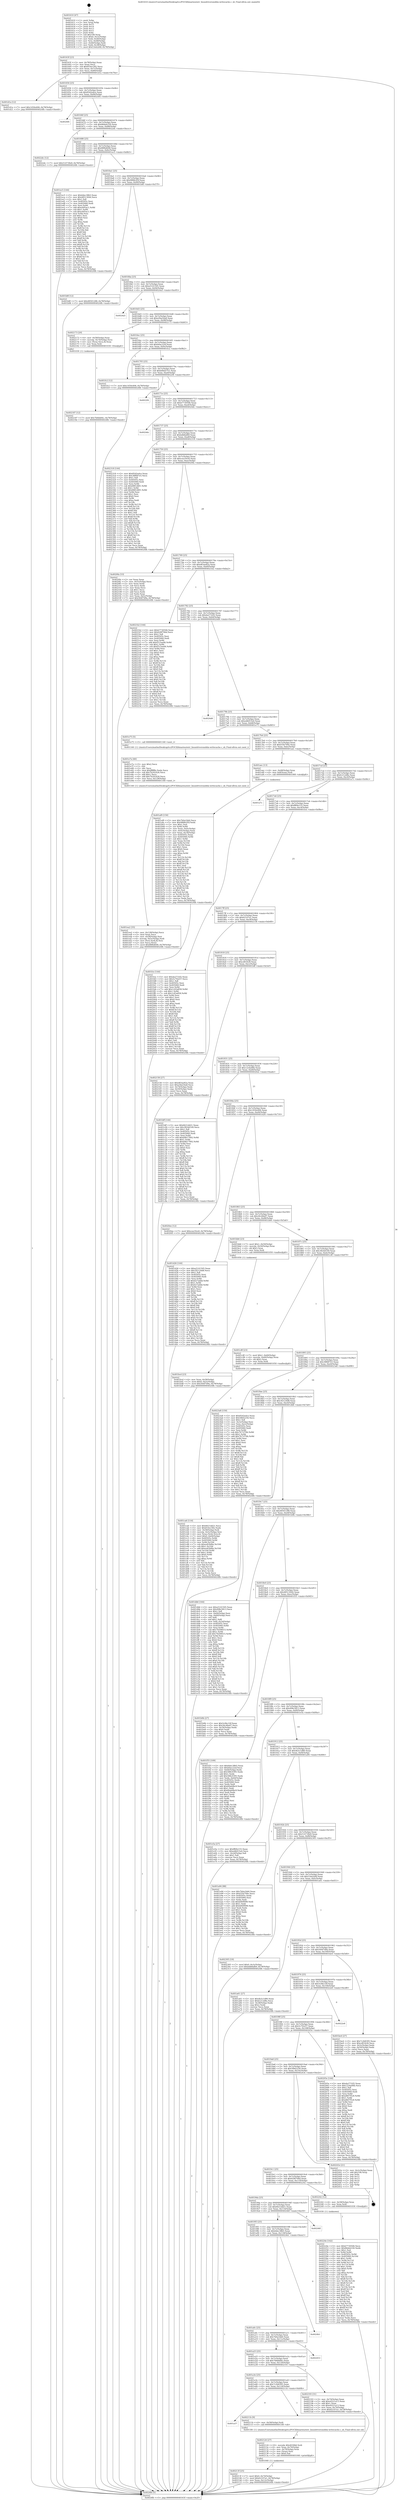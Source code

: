 digraph "0x401610" {
  label = "0x401610 (/mnt/c/Users/mathe/Desktop/tcc/POCII/binaries/extr_linuxdriversmddm-writecache.c_sb_Final-ollvm.out::main(0))"
  labelloc = "t"
  node[shape=record]

  Entry [label="",width=0.3,height=0.3,shape=circle,fillcolor=black,style=filled]
  "0x40163f" [label="{
     0x40163f [23]\l
     | [instrs]\l
     &nbsp;&nbsp;0x40163f \<+3\>: mov -0x78(%rbp),%eax\l
     &nbsp;&nbsp;0x401642 \<+2\>: mov %eax,%ecx\l
     &nbsp;&nbsp;0x401644 \<+6\>: sub $0x816ec582,%ecx\l
     &nbsp;&nbsp;0x40164a \<+3\>: mov %eax,-0x7c(%rbp)\l
     &nbsp;&nbsp;0x40164d \<+3\>: mov %ecx,-0x80(%rbp)\l
     &nbsp;&nbsp;0x401650 \<+6\>: je 0000000000401d1a \<main+0x70a\>\l
  }"]
  "0x401d1a" [label="{
     0x401d1a [12]\l
     | [instrs]\l
     &nbsp;&nbsp;0x401d1a \<+7\>: movl $0x1450e406,-0x78(%rbp)\l
     &nbsp;&nbsp;0x401d21 \<+5\>: jmp 00000000004024fb \<main+0xeeb\>\l
  }"]
  "0x401656" [label="{
     0x401656 [25]\l
     | [instrs]\l
     &nbsp;&nbsp;0x401656 \<+5\>: jmp 000000000040165b \<main+0x4b\>\l
     &nbsp;&nbsp;0x40165b \<+3\>: mov -0x7c(%rbp),%eax\l
     &nbsp;&nbsp;0x40165e \<+5\>: sub $0x85d2edce,%eax\l
     &nbsp;&nbsp;0x401663 \<+6\>: mov %eax,-0x84(%rbp)\l
     &nbsp;&nbsp;0x401669 \<+6\>: je 00000000004024f4 \<main+0xee4\>\l
  }"]
  Exit [label="",width=0.3,height=0.3,shape=circle,fillcolor=black,style=filled,peripheries=2]
  "0x4024f4" [label="{
     0x4024f4\l
  }", style=dashed]
  "0x40166f" [label="{
     0x40166f [25]\l
     | [instrs]\l
     &nbsp;&nbsp;0x40166f \<+5\>: jmp 0000000000401674 \<main+0x64\>\l
     &nbsp;&nbsp;0x401674 \<+3\>: mov -0x7c(%rbp),%eax\l
     &nbsp;&nbsp;0x401677 \<+5\>: sub $0x86deb330,%eax\l
     &nbsp;&nbsp;0x40167c \<+6\>: mov %eax,-0x88(%rbp)\l
     &nbsp;&nbsp;0x401682 \<+6\>: je 00000000004022dc \<main+0xccc\>\l
  }"]
  "0x40224e" [label="{
     0x40224e [142]\l
     | [instrs]\l
     &nbsp;&nbsp;0x40224e \<+5\>: mov $0xb7730506,%ecx\l
     &nbsp;&nbsp;0x402253 \<+5\>: mov $0x86deb330,%edx\l
     &nbsp;&nbsp;0x402258 \<+3\>: mov $0x1,%sil\l
     &nbsp;&nbsp;0x40225b \<+3\>: xor %r8d,%r8d\l
     &nbsp;&nbsp;0x40225e \<+8\>: mov 0x40505c,%r9d\l
     &nbsp;&nbsp;0x402266 \<+8\>: mov 0x405060,%r10d\l
     &nbsp;&nbsp;0x40226e \<+4\>: sub $0x1,%r8d\l
     &nbsp;&nbsp;0x402272 \<+3\>: mov %r9d,%r11d\l
     &nbsp;&nbsp;0x402275 \<+3\>: add %r8d,%r11d\l
     &nbsp;&nbsp;0x402278 \<+4\>: imul %r11d,%r9d\l
     &nbsp;&nbsp;0x40227c \<+4\>: and $0x1,%r9d\l
     &nbsp;&nbsp;0x402280 \<+4\>: cmp $0x0,%r9d\l
     &nbsp;&nbsp;0x402284 \<+3\>: sete %bl\l
     &nbsp;&nbsp;0x402287 \<+4\>: cmp $0xa,%r10d\l
     &nbsp;&nbsp;0x40228b \<+4\>: setl %r14b\l
     &nbsp;&nbsp;0x40228f \<+3\>: mov %bl,%r15b\l
     &nbsp;&nbsp;0x402292 \<+4\>: xor $0xff,%r15b\l
     &nbsp;&nbsp;0x402296 \<+3\>: mov %r14b,%r12b\l
     &nbsp;&nbsp;0x402299 \<+4\>: xor $0xff,%r12b\l
     &nbsp;&nbsp;0x40229d \<+4\>: xor $0x1,%sil\l
     &nbsp;&nbsp;0x4022a1 \<+3\>: mov %r15b,%r13b\l
     &nbsp;&nbsp;0x4022a4 \<+4\>: and $0xff,%r13b\l
     &nbsp;&nbsp;0x4022a8 \<+3\>: and %sil,%bl\l
     &nbsp;&nbsp;0x4022ab \<+3\>: mov %r12b,%al\l
     &nbsp;&nbsp;0x4022ae \<+2\>: and $0xff,%al\l
     &nbsp;&nbsp;0x4022b0 \<+3\>: and %sil,%r14b\l
     &nbsp;&nbsp;0x4022b3 \<+3\>: or %bl,%r13b\l
     &nbsp;&nbsp;0x4022b6 \<+3\>: or %r14b,%al\l
     &nbsp;&nbsp;0x4022b9 \<+3\>: xor %al,%r13b\l
     &nbsp;&nbsp;0x4022bc \<+3\>: or %r12b,%r15b\l
     &nbsp;&nbsp;0x4022bf \<+4\>: xor $0xff,%r15b\l
     &nbsp;&nbsp;0x4022c3 \<+4\>: or $0x1,%sil\l
     &nbsp;&nbsp;0x4022c7 \<+3\>: and %sil,%r15b\l
     &nbsp;&nbsp;0x4022ca \<+3\>: or %r15b,%r13b\l
     &nbsp;&nbsp;0x4022cd \<+4\>: test $0x1,%r13b\l
     &nbsp;&nbsp;0x4022d1 \<+3\>: cmovne %edx,%ecx\l
     &nbsp;&nbsp;0x4022d4 \<+3\>: mov %ecx,-0x78(%rbp)\l
     &nbsp;&nbsp;0x4022d7 \<+5\>: jmp 00000000004024fb \<main+0xeeb\>\l
  }"]
  "0x4022dc" [label="{
     0x4022dc [12]\l
     | [instrs]\l
     &nbsp;&nbsp;0x4022dc \<+7\>: movl $0x514739e9,-0x78(%rbp)\l
     &nbsp;&nbsp;0x4022e3 \<+5\>: jmp 00000000004024fb \<main+0xeeb\>\l
  }"]
  "0x401688" [label="{
     0x401688 [25]\l
     | [instrs]\l
     &nbsp;&nbsp;0x401688 \<+5\>: jmp 000000000040168d \<main+0x7d\>\l
     &nbsp;&nbsp;0x40168d \<+3\>: mov -0x7c(%rbp),%eax\l
     &nbsp;&nbsp;0x401690 \<+5\>: sub $0x88f6d648,%eax\l
     &nbsp;&nbsp;0x401695 \<+6\>: mov %eax,-0x8c(%rbp)\l
     &nbsp;&nbsp;0x40169b \<+6\>: je 0000000000401ec5 \<main+0x8b5\>\l
  }"]
  "0x402187" [label="{
     0x402187 [12]\l
     | [instrs]\l
     &nbsp;&nbsp;0x402187 \<+7\>: movl $0x7b6bb84c,-0x78(%rbp)\l
     &nbsp;&nbsp;0x40218e \<+5\>: jmp 00000000004024fb \<main+0xeeb\>\l
  }"]
  "0x401ec5" [label="{
     0x401ec5 [144]\l
     | [instrs]\l
     &nbsp;&nbsp;0x401ec5 \<+5\>: mov $0x6dec38b5,%eax\l
     &nbsp;&nbsp;0x401eca \<+5\>: mov $0x48513044,%ecx\l
     &nbsp;&nbsp;0x401ecf \<+2\>: mov $0x1,%dl\l
     &nbsp;&nbsp;0x401ed1 \<+7\>: mov 0x40505c,%esi\l
     &nbsp;&nbsp;0x401ed8 \<+7\>: mov 0x405060,%edi\l
     &nbsp;&nbsp;0x401edf \<+3\>: mov %esi,%r8d\l
     &nbsp;&nbsp;0x401ee2 \<+7\>: add $0xe495ac1,%r8d\l
     &nbsp;&nbsp;0x401ee9 \<+4\>: sub $0x1,%r8d\l
     &nbsp;&nbsp;0x401eed \<+7\>: sub $0xe495ac1,%r8d\l
     &nbsp;&nbsp;0x401ef4 \<+4\>: imul %r8d,%esi\l
     &nbsp;&nbsp;0x401ef8 \<+3\>: and $0x1,%esi\l
     &nbsp;&nbsp;0x401efb \<+3\>: cmp $0x0,%esi\l
     &nbsp;&nbsp;0x401efe \<+4\>: sete %r9b\l
     &nbsp;&nbsp;0x401f02 \<+3\>: cmp $0xa,%edi\l
     &nbsp;&nbsp;0x401f05 \<+4\>: setl %r10b\l
     &nbsp;&nbsp;0x401f09 \<+3\>: mov %r9b,%r11b\l
     &nbsp;&nbsp;0x401f0c \<+4\>: xor $0xff,%r11b\l
     &nbsp;&nbsp;0x401f10 \<+3\>: mov %r10b,%bl\l
     &nbsp;&nbsp;0x401f13 \<+3\>: xor $0xff,%bl\l
     &nbsp;&nbsp;0x401f16 \<+3\>: xor $0x1,%dl\l
     &nbsp;&nbsp;0x401f19 \<+3\>: mov %r11b,%r14b\l
     &nbsp;&nbsp;0x401f1c \<+4\>: and $0xff,%r14b\l
     &nbsp;&nbsp;0x401f20 \<+3\>: and %dl,%r9b\l
     &nbsp;&nbsp;0x401f23 \<+3\>: mov %bl,%r15b\l
     &nbsp;&nbsp;0x401f26 \<+4\>: and $0xff,%r15b\l
     &nbsp;&nbsp;0x401f2a \<+3\>: and %dl,%r10b\l
     &nbsp;&nbsp;0x401f2d \<+3\>: or %r9b,%r14b\l
     &nbsp;&nbsp;0x401f30 \<+3\>: or %r10b,%r15b\l
     &nbsp;&nbsp;0x401f33 \<+3\>: xor %r15b,%r14b\l
     &nbsp;&nbsp;0x401f36 \<+3\>: or %bl,%r11b\l
     &nbsp;&nbsp;0x401f39 \<+4\>: xor $0xff,%r11b\l
     &nbsp;&nbsp;0x401f3d \<+3\>: or $0x1,%dl\l
     &nbsp;&nbsp;0x401f40 \<+3\>: and %dl,%r11b\l
     &nbsp;&nbsp;0x401f43 \<+3\>: or %r11b,%r14b\l
     &nbsp;&nbsp;0x401f46 \<+4\>: test $0x1,%r14b\l
     &nbsp;&nbsp;0x401f4a \<+3\>: cmovne %ecx,%eax\l
     &nbsp;&nbsp;0x401f4d \<+3\>: mov %eax,-0x78(%rbp)\l
     &nbsp;&nbsp;0x401f50 \<+5\>: jmp 00000000004024fb \<main+0xeeb\>\l
  }"]
  "0x4016a1" [label="{
     0x4016a1 [25]\l
     | [instrs]\l
     &nbsp;&nbsp;0x4016a1 \<+5\>: jmp 00000000004016a6 \<main+0x96\>\l
     &nbsp;&nbsp;0x4016a6 \<+3\>: mov -0x7c(%rbp),%eax\l
     &nbsp;&nbsp;0x4016a9 \<+5\>: sub $0x9888c95f,%eax\l
     &nbsp;&nbsp;0x4016ae \<+6\>: mov %eax,-0x90(%rbp)\l
     &nbsp;&nbsp;0x4016b4 \<+6\>: je 0000000000401b8f \<main+0x57f\>\l
  }"]
  "0x40213f" [label="{
     0x40213f [25]\l
     | [instrs]\l
     &nbsp;&nbsp;0x40213f \<+7\>: movl $0x0,-0x74(%rbp)\l
     &nbsp;&nbsp;0x402146 \<+7\>: movl $0x62107a1,-0x78(%rbp)\l
     &nbsp;&nbsp;0x40214d \<+6\>: mov %eax,-0x12c(%rbp)\l
     &nbsp;&nbsp;0x402153 \<+5\>: jmp 00000000004024fb \<main+0xeeb\>\l
  }"]
  "0x401b8f" [label="{
     0x401b8f [12]\l
     | [instrs]\l
     &nbsp;&nbsp;0x401b8f \<+7\>: movl $0x48501288,-0x78(%rbp)\l
     &nbsp;&nbsp;0x401b96 \<+5\>: jmp 00000000004024fb \<main+0xeeb\>\l
  }"]
  "0x4016ba" [label="{
     0x4016ba [25]\l
     | [instrs]\l
     &nbsp;&nbsp;0x4016ba \<+5\>: jmp 00000000004016bf \<main+0xaf\>\l
     &nbsp;&nbsp;0x4016bf \<+3\>: mov -0x7c(%rbp),%eax\l
     &nbsp;&nbsp;0x4016c2 \<+5\>: sub $0xa5141505,%eax\l
     &nbsp;&nbsp;0x4016c7 \<+6\>: mov %eax,-0x94(%rbp)\l
     &nbsp;&nbsp;0x4016cd \<+6\>: je 00000000004024a5 \<main+0xe95\>\l
  }"]
  "0x402124" [label="{
     0x402124 [27]\l
     | [instrs]\l
     &nbsp;&nbsp;0x402124 \<+10\>: movabs $0x4030b6,%rdi\l
     &nbsp;&nbsp;0x40212e \<+4\>: mov %rax,-0x70(%rbp)\l
     &nbsp;&nbsp;0x402132 \<+4\>: mov -0x70(%rbp),%rax\l
     &nbsp;&nbsp;0x402136 \<+2\>: mov (%rax),%esi\l
     &nbsp;&nbsp;0x402138 \<+2\>: mov $0x0,%al\l
     &nbsp;&nbsp;0x40213a \<+5\>: call 0000000000401040 \<printf@plt\>\l
     | [calls]\l
     &nbsp;&nbsp;0x401040 \{1\} (unknown)\l
  }"]
  "0x4024a5" [label="{
     0x4024a5\l
  }", style=dashed]
  "0x4016d3" [label="{
     0x4016d3 [25]\l
     | [instrs]\l
     &nbsp;&nbsp;0x4016d3 \<+5\>: jmp 00000000004016d8 \<main+0xc8\>\l
     &nbsp;&nbsp;0x4016d8 \<+3\>: mov -0x7c(%rbp),%eax\l
     &nbsp;&nbsp;0x4016db \<+5\>: sub $0xa5ba54a8,%eax\l
     &nbsp;&nbsp;0x4016e0 \<+6\>: mov %eax,-0x98(%rbp)\l
     &nbsp;&nbsp;0x4016e6 \<+6\>: je 0000000000402173 \<main+0xb63\>\l
  }"]
  "0x401a57" [label="{
     0x401a57\l
  }", style=dashed]
  "0x402173" [label="{
     0x402173 [20]\l
     | [instrs]\l
     &nbsp;&nbsp;0x402173 \<+4\>: mov -0x58(%rbp),%rax\l
     &nbsp;&nbsp;0x402177 \<+4\>: movslq -0x74(%rbp),%rcx\l
     &nbsp;&nbsp;0x40217b \<+4\>: mov (%rax,%rcx,8),%rax\l
     &nbsp;&nbsp;0x40217f \<+3\>: mov %rax,%rdi\l
     &nbsp;&nbsp;0x402182 \<+5\>: call 0000000000401030 \<free@plt\>\l
     | [calls]\l
     &nbsp;&nbsp;0x401030 \{1\} (unknown)\l
  }"]
  "0x4016ec" [label="{
     0x4016ec [25]\l
     | [instrs]\l
     &nbsp;&nbsp;0x4016ec \<+5\>: jmp 00000000004016f1 \<main+0xe1\>\l
     &nbsp;&nbsp;0x4016f1 \<+3\>: mov -0x7c(%rbp),%eax\l
     &nbsp;&nbsp;0x4016f4 \<+5\>: sub $0xb0ac22ef,%eax\l
     &nbsp;&nbsp;0x4016f9 \<+6\>: mov %eax,-0x9c(%rbp)\l
     &nbsp;&nbsp;0x4016ff \<+6\>: je 0000000000401fc2 \<main+0x9b2\>\l
  }"]
  "0x40211b" [label="{
     0x40211b [9]\l
     | [instrs]\l
     &nbsp;&nbsp;0x40211b \<+4\>: mov -0x58(%rbp),%rdi\l
     &nbsp;&nbsp;0x40211f \<+5\>: call 00000000004015f0 \<sb\>\l
     | [calls]\l
     &nbsp;&nbsp;0x4015f0 \{1\} (/mnt/c/Users/mathe/Desktop/tcc/POCII/binaries/extr_linuxdriversmddm-writecache.c_sb_Final-ollvm.out::sb)\l
  }"]
  "0x401fc2" [label="{
     0x401fc2 [12]\l
     | [instrs]\l
     &nbsp;&nbsp;0x401fc2 \<+7\>: movl $0x1450e406,-0x78(%rbp)\l
     &nbsp;&nbsp;0x401fc9 \<+5\>: jmp 00000000004024fb \<main+0xeeb\>\l
  }"]
  "0x401705" [label="{
     0x401705 [25]\l
     | [instrs]\l
     &nbsp;&nbsp;0x401705 \<+5\>: jmp 000000000040170a \<main+0xfa\>\l
     &nbsp;&nbsp;0x40170a \<+3\>: mov -0x7c(%rbp),%eax\l
     &nbsp;&nbsp;0x40170d \<+5\>: sub $0xb0bd27e1,%eax\l
     &nbsp;&nbsp;0x401712 \<+6\>: mov %eax,-0xa0(%rbp)\l
     &nbsp;&nbsp;0x401718 \<+6\>: je 00000000004022f4 \<main+0xce4\>\l
  }"]
  "0x401a3e" [label="{
     0x401a3e [25]\l
     | [instrs]\l
     &nbsp;&nbsp;0x401a3e \<+5\>: jmp 0000000000401a43 \<main+0x433\>\l
     &nbsp;&nbsp;0x401a43 \<+3\>: mov -0x7c(%rbp),%eax\l
     &nbsp;&nbsp;0x401a46 \<+5\>: sub $0x7c2b8395,%eax\l
     &nbsp;&nbsp;0x401a4b \<+6\>: mov %eax,-0x124(%rbp)\l
     &nbsp;&nbsp;0x401a51 \<+6\>: je 000000000040211b \<main+0xb0b\>\l
  }"]
  "0x4022f4" [label="{
     0x4022f4\l
  }", style=dashed]
  "0x40171e" [label="{
     0x40171e [25]\l
     | [instrs]\l
     &nbsp;&nbsp;0x40171e \<+5\>: jmp 0000000000401723 \<main+0x113\>\l
     &nbsp;&nbsp;0x401723 \<+3\>: mov -0x7c(%rbp),%eax\l
     &nbsp;&nbsp;0x401726 \<+5\>: sub $0xb7730506,%eax\l
     &nbsp;&nbsp;0x40172b \<+6\>: mov %eax,-0xa4(%rbp)\l
     &nbsp;&nbsp;0x401731 \<+6\>: je 00000000004024dc \<main+0xecc\>\l
  }"]
  "0x402193" [label="{
     0x402193 [31]\l
     | [instrs]\l
     &nbsp;&nbsp;0x402193 \<+3\>: mov -0x74(%rbp),%eax\l
     &nbsp;&nbsp;0x402196 \<+5\>: add $0xe0221a13,%eax\l
     &nbsp;&nbsp;0x40219b \<+3\>: add $0x1,%eax\l
     &nbsp;&nbsp;0x40219e \<+5\>: sub $0xe0221a13,%eax\l
     &nbsp;&nbsp;0x4021a3 \<+3\>: mov %eax,-0x74(%rbp)\l
     &nbsp;&nbsp;0x4021a6 \<+7\>: movl $0x62107a1,-0x78(%rbp)\l
     &nbsp;&nbsp;0x4021ad \<+5\>: jmp 00000000004024fb \<main+0xeeb\>\l
  }"]
  "0x4024dc" [label="{
     0x4024dc\l
  }", style=dashed]
  "0x401737" [label="{
     0x401737 [25]\l
     | [instrs]\l
     &nbsp;&nbsp;0x401737 \<+5\>: jmp 000000000040173c \<main+0x12c\>\l
     &nbsp;&nbsp;0x40173c \<+3\>: mov -0x7c(%rbp),%eax\l
     &nbsp;&nbsp;0x40173f \<+5\>: sub $0xbdb8afb9,%eax\l
     &nbsp;&nbsp;0x401744 \<+6\>: mov %eax,-0xa8(%rbp)\l
     &nbsp;&nbsp;0x40174a \<+6\>: je 0000000000402318 \<main+0xd08\>\l
  }"]
  "0x401a25" [label="{
     0x401a25 [25]\l
     | [instrs]\l
     &nbsp;&nbsp;0x401a25 \<+5\>: jmp 0000000000401a2a \<main+0x41a\>\l
     &nbsp;&nbsp;0x401a2a \<+3\>: mov -0x7c(%rbp),%eax\l
     &nbsp;&nbsp;0x401a2d \<+5\>: sub $0x7b6bb84c,%eax\l
     &nbsp;&nbsp;0x401a32 \<+6\>: mov %eax,-0x120(%rbp)\l
     &nbsp;&nbsp;0x401a38 \<+6\>: je 0000000000402193 \<main+0xb83\>\l
  }"]
  "0x402318" [label="{
     0x402318 [144]\l
     | [instrs]\l
     &nbsp;&nbsp;0x402318 \<+5\>: mov $0x85d2edce,%eax\l
     &nbsp;&nbsp;0x40231d \<+5\>: mov $0x38f687e5,%ecx\l
     &nbsp;&nbsp;0x402322 \<+2\>: mov $0x1,%dl\l
     &nbsp;&nbsp;0x402324 \<+7\>: mov 0x40505c,%esi\l
     &nbsp;&nbsp;0x40232b \<+7\>: mov 0x405060,%edi\l
     &nbsp;&nbsp;0x402332 \<+3\>: mov %esi,%r8d\l
     &nbsp;&nbsp;0x402335 \<+7\>: sub $0x6881d6f1,%r8d\l
     &nbsp;&nbsp;0x40233c \<+4\>: sub $0x1,%r8d\l
     &nbsp;&nbsp;0x402340 \<+7\>: add $0x6881d6f1,%r8d\l
     &nbsp;&nbsp;0x402347 \<+4\>: imul %r8d,%esi\l
     &nbsp;&nbsp;0x40234b \<+3\>: and $0x1,%esi\l
     &nbsp;&nbsp;0x40234e \<+3\>: cmp $0x0,%esi\l
     &nbsp;&nbsp;0x402351 \<+4\>: sete %r9b\l
     &nbsp;&nbsp;0x402355 \<+3\>: cmp $0xa,%edi\l
     &nbsp;&nbsp;0x402358 \<+4\>: setl %r10b\l
     &nbsp;&nbsp;0x40235c \<+3\>: mov %r9b,%r11b\l
     &nbsp;&nbsp;0x40235f \<+4\>: xor $0xff,%r11b\l
     &nbsp;&nbsp;0x402363 \<+3\>: mov %r10b,%bl\l
     &nbsp;&nbsp;0x402366 \<+3\>: xor $0xff,%bl\l
     &nbsp;&nbsp;0x402369 \<+3\>: xor $0x1,%dl\l
     &nbsp;&nbsp;0x40236c \<+3\>: mov %r11b,%r14b\l
     &nbsp;&nbsp;0x40236f \<+4\>: and $0xff,%r14b\l
     &nbsp;&nbsp;0x402373 \<+3\>: and %dl,%r9b\l
     &nbsp;&nbsp;0x402376 \<+3\>: mov %bl,%r15b\l
     &nbsp;&nbsp;0x402379 \<+4\>: and $0xff,%r15b\l
     &nbsp;&nbsp;0x40237d \<+3\>: and %dl,%r10b\l
     &nbsp;&nbsp;0x402380 \<+3\>: or %r9b,%r14b\l
     &nbsp;&nbsp;0x402383 \<+3\>: or %r10b,%r15b\l
     &nbsp;&nbsp;0x402386 \<+3\>: xor %r15b,%r14b\l
     &nbsp;&nbsp;0x402389 \<+3\>: or %bl,%r11b\l
     &nbsp;&nbsp;0x40238c \<+4\>: xor $0xff,%r11b\l
     &nbsp;&nbsp;0x402390 \<+3\>: or $0x1,%dl\l
     &nbsp;&nbsp;0x402393 \<+3\>: and %dl,%r11b\l
     &nbsp;&nbsp;0x402396 \<+3\>: or %r11b,%r14b\l
     &nbsp;&nbsp;0x402399 \<+4\>: test $0x1,%r14b\l
     &nbsp;&nbsp;0x40239d \<+3\>: cmovne %ecx,%eax\l
     &nbsp;&nbsp;0x4023a0 \<+3\>: mov %eax,-0x78(%rbp)\l
     &nbsp;&nbsp;0x4023a3 \<+5\>: jmp 00000000004024fb \<main+0xeeb\>\l
  }"]
  "0x401750" [label="{
     0x401750 [25]\l
     | [instrs]\l
     &nbsp;&nbsp;0x401750 \<+5\>: jmp 0000000000401755 \<main+0x145\>\l
     &nbsp;&nbsp;0x401755 \<+3\>: mov -0x7c(%rbp),%eax\l
     &nbsp;&nbsp;0x401758 \<+5\>: sub $0xcea19ce0,%eax\l
     &nbsp;&nbsp;0x40175d \<+6\>: mov %eax,-0xac(%rbp)\l
     &nbsp;&nbsp;0x401763 \<+6\>: je 00000000004020fa \<main+0xaea\>\l
  }"]
  "0x402453" [label="{
     0x402453\l
  }", style=dashed]
  "0x4020fa" [label="{
     0x4020fa [33]\l
     | [instrs]\l
     &nbsp;&nbsp;0x4020fa \<+2\>: xor %eax,%eax\l
     &nbsp;&nbsp;0x4020fc \<+3\>: mov -0x5c(%rbp),%ecx\l
     &nbsp;&nbsp;0x4020ff \<+2\>: mov %eax,%edx\l
     &nbsp;&nbsp;0x402101 \<+2\>: sub %ecx,%edx\l
     &nbsp;&nbsp;0x402103 \<+2\>: mov %eax,%ecx\l
     &nbsp;&nbsp;0x402105 \<+3\>: sub $0x1,%ecx\l
     &nbsp;&nbsp;0x402108 \<+2\>: add %ecx,%edx\l
     &nbsp;&nbsp;0x40210a \<+2\>: sub %edx,%eax\l
     &nbsp;&nbsp;0x40210c \<+3\>: mov %eax,-0x5c(%rbp)\l
     &nbsp;&nbsp;0x40210f \<+7\>: movl $0x564f7d9a,-0x78(%rbp)\l
     &nbsp;&nbsp;0x402116 \<+5\>: jmp 00000000004024fb \<main+0xeeb\>\l
  }"]
  "0x401769" [label="{
     0x401769 [25]\l
     | [instrs]\l
     &nbsp;&nbsp;0x401769 \<+5\>: jmp 000000000040176e \<main+0x15e\>\l
     &nbsp;&nbsp;0x40176e \<+3\>: mov -0x7c(%rbp),%eax\l
     &nbsp;&nbsp;0x401771 \<+5\>: sub $0xd83ae82a,%eax\l
     &nbsp;&nbsp;0x401776 \<+6\>: mov %eax,-0xb0(%rbp)\l
     &nbsp;&nbsp;0x40177c \<+6\>: je 00000000004021b2 \<main+0xba2\>\l
  }"]
  "0x401a0c" [label="{
     0x401a0c [25]\l
     | [instrs]\l
     &nbsp;&nbsp;0x401a0c \<+5\>: jmp 0000000000401a11 \<main+0x401\>\l
     &nbsp;&nbsp;0x401a11 \<+3\>: mov -0x7c(%rbp),%eax\l
     &nbsp;&nbsp;0x401a14 \<+5\>: sub $0x7b0a1bb0,%eax\l
     &nbsp;&nbsp;0x401a19 \<+6\>: mov %eax,-0x11c(%rbp)\l
     &nbsp;&nbsp;0x401a1f \<+6\>: je 0000000000402453 \<main+0xe43\>\l
  }"]
  "0x4021b2" [label="{
     0x4021b2 [144]\l
     | [instrs]\l
     &nbsp;&nbsp;0x4021b2 \<+5\>: mov $0xb7730506,%eax\l
     &nbsp;&nbsp;0x4021b7 \<+5\>: mov $0x628f706d,%ecx\l
     &nbsp;&nbsp;0x4021bc \<+2\>: mov $0x1,%dl\l
     &nbsp;&nbsp;0x4021be \<+7\>: mov 0x40505c,%esi\l
     &nbsp;&nbsp;0x4021c5 \<+7\>: mov 0x405060,%edi\l
     &nbsp;&nbsp;0x4021cc \<+3\>: mov %esi,%r8d\l
     &nbsp;&nbsp;0x4021cf \<+7\>: add $0xf515aa06,%r8d\l
     &nbsp;&nbsp;0x4021d6 \<+4\>: sub $0x1,%r8d\l
     &nbsp;&nbsp;0x4021da \<+7\>: sub $0xf515aa06,%r8d\l
     &nbsp;&nbsp;0x4021e1 \<+4\>: imul %r8d,%esi\l
     &nbsp;&nbsp;0x4021e5 \<+3\>: and $0x1,%esi\l
     &nbsp;&nbsp;0x4021e8 \<+3\>: cmp $0x0,%esi\l
     &nbsp;&nbsp;0x4021eb \<+4\>: sete %r9b\l
     &nbsp;&nbsp;0x4021ef \<+3\>: cmp $0xa,%edi\l
     &nbsp;&nbsp;0x4021f2 \<+4\>: setl %r10b\l
     &nbsp;&nbsp;0x4021f6 \<+3\>: mov %r9b,%r11b\l
     &nbsp;&nbsp;0x4021f9 \<+4\>: xor $0xff,%r11b\l
     &nbsp;&nbsp;0x4021fd \<+3\>: mov %r10b,%bl\l
     &nbsp;&nbsp;0x402200 \<+3\>: xor $0xff,%bl\l
     &nbsp;&nbsp;0x402203 \<+3\>: xor $0x0,%dl\l
     &nbsp;&nbsp;0x402206 \<+3\>: mov %r11b,%r14b\l
     &nbsp;&nbsp;0x402209 \<+4\>: and $0x0,%r14b\l
     &nbsp;&nbsp;0x40220d \<+3\>: and %dl,%r9b\l
     &nbsp;&nbsp;0x402210 \<+3\>: mov %bl,%r15b\l
     &nbsp;&nbsp;0x402213 \<+4\>: and $0x0,%r15b\l
     &nbsp;&nbsp;0x402217 \<+3\>: and %dl,%r10b\l
     &nbsp;&nbsp;0x40221a \<+3\>: or %r9b,%r14b\l
     &nbsp;&nbsp;0x40221d \<+3\>: or %r10b,%r15b\l
     &nbsp;&nbsp;0x402220 \<+3\>: xor %r15b,%r14b\l
     &nbsp;&nbsp;0x402223 \<+3\>: or %bl,%r11b\l
     &nbsp;&nbsp;0x402226 \<+4\>: xor $0xff,%r11b\l
     &nbsp;&nbsp;0x40222a \<+3\>: or $0x0,%dl\l
     &nbsp;&nbsp;0x40222d \<+3\>: and %dl,%r11b\l
     &nbsp;&nbsp;0x402230 \<+3\>: or %r11b,%r14b\l
     &nbsp;&nbsp;0x402233 \<+4\>: test $0x1,%r14b\l
     &nbsp;&nbsp;0x402237 \<+3\>: cmovne %ecx,%eax\l
     &nbsp;&nbsp;0x40223a \<+3\>: mov %eax,-0x78(%rbp)\l
     &nbsp;&nbsp;0x40223d \<+5\>: jmp 00000000004024fb \<main+0xeeb\>\l
  }"]
  "0x401782" [label="{
     0x401782 [25]\l
     | [instrs]\l
     &nbsp;&nbsp;0x401782 \<+5\>: jmp 0000000000401787 \<main+0x177\>\l
     &nbsp;&nbsp;0x401787 \<+3\>: mov -0x7c(%rbp),%eax\l
     &nbsp;&nbsp;0x40178a \<+5\>: sub $0xda2732f2,%eax\l
     &nbsp;&nbsp;0x40178f \<+6\>: mov %eax,-0xb4(%rbp)\l
     &nbsp;&nbsp;0x401795 \<+6\>: je 00000000004024d0 \<main+0xec0\>\l
  }"]
  "0x4024b1" [label="{
     0x4024b1\l
  }", style=dashed]
  "0x4024d0" [label="{
     0x4024d0\l
  }", style=dashed]
  "0x40179b" [label="{
     0x40179b [25]\l
     | [instrs]\l
     &nbsp;&nbsp;0x40179b \<+5\>: jmp 00000000004017a0 \<main+0x190\>\l
     &nbsp;&nbsp;0x4017a0 \<+3\>: mov -0x7c(%rbp),%eax\l
     &nbsp;&nbsp;0x4017a3 \<+5\>: sub $0xedb915e4,%eax\l
     &nbsp;&nbsp;0x4017a8 \<+6\>: mov %eax,-0xb8(%rbp)\l
     &nbsp;&nbsp;0x4017ae \<+6\>: je 0000000000401e75 \<main+0x865\>\l
  }"]
  "0x4019f3" [label="{
     0x4019f3 [25]\l
     | [instrs]\l
     &nbsp;&nbsp;0x4019f3 \<+5\>: jmp 00000000004019f8 \<main+0x3e8\>\l
     &nbsp;&nbsp;0x4019f8 \<+3\>: mov -0x7c(%rbp),%eax\l
     &nbsp;&nbsp;0x4019fb \<+5\>: sub $0x6dec38b5,%eax\l
     &nbsp;&nbsp;0x401a00 \<+6\>: mov %eax,-0x118(%rbp)\l
     &nbsp;&nbsp;0x401a06 \<+6\>: je 00000000004024b1 \<main+0xea1\>\l
  }"]
  "0x401e75" [label="{
     0x401e75 [5]\l
     | [instrs]\l
     &nbsp;&nbsp;0x401e75 \<+5\>: call 0000000000401160 \<next_i\>\l
     | [calls]\l
     &nbsp;&nbsp;0x401160 \{1\} (/mnt/c/Users/mathe/Desktop/tcc/POCII/binaries/extr_linuxdriversmddm-writecache.c_sb_Final-ollvm.out::next_i)\l
  }"]
  "0x4017b4" [label="{
     0x4017b4 [25]\l
     | [instrs]\l
     &nbsp;&nbsp;0x4017b4 \<+5\>: jmp 00000000004017b9 \<main+0x1a9\>\l
     &nbsp;&nbsp;0x4017b9 \<+3\>: mov -0x7c(%rbp),%eax\l
     &nbsp;&nbsp;0x4017bc \<+5\>: sub $0xf35b794e,%eax\l
     &nbsp;&nbsp;0x4017c1 \<+6\>: mov %eax,-0xbc(%rbp)\l
     &nbsp;&nbsp;0x4017c7 \<+6\>: je 0000000000401aec \<main+0x4dc\>\l
  }"]
  "0x40246f" [label="{
     0x40246f\l
  }", style=dashed]
  "0x401aec" [label="{
     0x401aec [13]\l
     | [instrs]\l
     &nbsp;&nbsp;0x401aec \<+4\>: mov -0x48(%rbp),%rax\l
     &nbsp;&nbsp;0x401af0 \<+4\>: mov 0x8(%rax),%rdi\l
     &nbsp;&nbsp;0x401af4 \<+5\>: call 0000000000401060 \<atoi@plt\>\l
     | [calls]\l
     &nbsp;&nbsp;0x401060 \{1\} (unknown)\l
  }"]
  "0x4017cd" [label="{
     0x4017cd [25]\l
     | [instrs]\l
     &nbsp;&nbsp;0x4017cd \<+5\>: jmp 00000000004017d2 \<main+0x1c2\>\l
     &nbsp;&nbsp;0x4017d2 \<+3\>: mov -0x7c(%rbp),%eax\l
     &nbsp;&nbsp;0x4017d5 \<+5\>: sub $0xfc212d8e,%eax\l
     &nbsp;&nbsp;0x4017da \<+6\>: mov %eax,-0xc0(%rbp)\l
     &nbsp;&nbsp;0x4017e0 \<+6\>: je 0000000000401a7c \<main+0x46c\>\l
  }"]
  "0x4019da" [label="{
     0x4019da [25]\l
     | [instrs]\l
     &nbsp;&nbsp;0x4019da \<+5\>: jmp 00000000004019df \<main+0x3cf\>\l
     &nbsp;&nbsp;0x4019df \<+3\>: mov -0x7c(%rbp),%eax\l
     &nbsp;&nbsp;0x4019e2 \<+5\>: sub $0x6621dd21,%eax\l
     &nbsp;&nbsp;0x4019e7 \<+6\>: mov %eax,-0x114(%rbp)\l
     &nbsp;&nbsp;0x4019ed \<+6\>: je 000000000040246f \<main+0xe5f\>\l
  }"]
  "0x401a7c" [label="{
     0x401a7c\l
  }", style=dashed]
  "0x4017e6" [label="{
     0x4017e6 [25]\l
     | [instrs]\l
     &nbsp;&nbsp;0x4017e6 \<+5\>: jmp 00000000004017eb \<main+0x1db\>\l
     &nbsp;&nbsp;0x4017eb \<+3\>: mov -0x7c(%rbp),%eax\l
     &nbsp;&nbsp;0x4017ee \<+5\>: sub $0xff69e155,%eax\l
     &nbsp;&nbsp;0x4017f3 \<+6\>: mov %eax,-0xc4(%rbp)\l
     &nbsp;&nbsp;0x4017f9 \<+6\>: je 0000000000401fce \<main+0x9be\>\l
  }"]
  "0x402242" [label="{
     0x402242 [12]\l
     | [instrs]\l
     &nbsp;&nbsp;0x402242 \<+4\>: mov -0x58(%rbp),%rax\l
     &nbsp;&nbsp;0x402246 \<+3\>: mov %rax,%rdi\l
     &nbsp;&nbsp;0x402249 \<+5\>: call 0000000000401030 \<free@plt\>\l
     | [calls]\l
     &nbsp;&nbsp;0x401030 \{1\} (unknown)\l
  }"]
  "0x401fce" [label="{
     0x401fce [144]\l
     | [instrs]\l
     &nbsp;&nbsp;0x401fce \<+5\>: mov $0xda2732f2,%eax\l
     &nbsp;&nbsp;0x401fd3 \<+5\>: mov $0x5c7f2e57,%ecx\l
     &nbsp;&nbsp;0x401fd8 \<+2\>: mov $0x1,%dl\l
     &nbsp;&nbsp;0x401fda \<+7\>: mov 0x40505c,%esi\l
     &nbsp;&nbsp;0x401fe1 \<+7\>: mov 0x405060,%edi\l
     &nbsp;&nbsp;0x401fe8 \<+3\>: mov %esi,%r8d\l
     &nbsp;&nbsp;0x401feb \<+7\>: add $0x1c83a858,%r8d\l
     &nbsp;&nbsp;0x401ff2 \<+4\>: sub $0x1,%r8d\l
     &nbsp;&nbsp;0x401ff6 \<+7\>: sub $0x1c83a858,%r8d\l
     &nbsp;&nbsp;0x401ffd \<+4\>: imul %r8d,%esi\l
     &nbsp;&nbsp;0x402001 \<+3\>: and $0x1,%esi\l
     &nbsp;&nbsp;0x402004 \<+3\>: cmp $0x0,%esi\l
     &nbsp;&nbsp;0x402007 \<+4\>: sete %r9b\l
     &nbsp;&nbsp;0x40200b \<+3\>: cmp $0xa,%edi\l
     &nbsp;&nbsp;0x40200e \<+4\>: setl %r10b\l
     &nbsp;&nbsp;0x402012 \<+3\>: mov %r9b,%r11b\l
     &nbsp;&nbsp;0x402015 \<+4\>: xor $0xff,%r11b\l
     &nbsp;&nbsp;0x402019 \<+3\>: mov %r10b,%bl\l
     &nbsp;&nbsp;0x40201c \<+3\>: xor $0xff,%bl\l
     &nbsp;&nbsp;0x40201f \<+3\>: xor $0x1,%dl\l
     &nbsp;&nbsp;0x402022 \<+3\>: mov %r11b,%r14b\l
     &nbsp;&nbsp;0x402025 \<+4\>: and $0xff,%r14b\l
     &nbsp;&nbsp;0x402029 \<+3\>: and %dl,%r9b\l
     &nbsp;&nbsp;0x40202c \<+3\>: mov %bl,%r15b\l
     &nbsp;&nbsp;0x40202f \<+4\>: and $0xff,%r15b\l
     &nbsp;&nbsp;0x402033 \<+3\>: and %dl,%r10b\l
     &nbsp;&nbsp;0x402036 \<+3\>: or %r9b,%r14b\l
     &nbsp;&nbsp;0x402039 \<+3\>: or %r10b,%r15b\l
     &nbsp;&nbsp;0x40203c \<+3\>: xor %r15b,%r14b\l
     &nbsp;&nbsp;0x40203f \<+3\>: or %bl,%r11b\l
     &nbsp;&nbsp;0x402042 \<+4\>: xor $0xff,%r11b\l
     &nbsp;&nbsp;0x402046 \<+3\>: or $0x1,%dl\l
     &nbsp;&nbsp;0x402049 \<+3\>: and %dl,%r11b\l
     &nbsp;&nbsp;0x40204c \<+3\>: or %r11b,%r14b\l
     &nbsp;&nbsp;0x40204f \<+4\>: test $0x1,%r14b\l
     &nbsp;&nbsp;0x402053 \<+3\>: cmovne %ecx,%eax\l
     &nbsp;&nbsp;0x402056 \<+3\>: mov %eax,-0x78(%rbp)\l
     &nbsp;&nbsp;0x402059 \<+5\>: jmp 00000000004024fb \<main+0xeeb\>\l
  }"]
  "0x4017ff" [label="{
     0x4017ff [25]\l
     | [instrs]\l
     &nbsp;&nbsp;0x4017ff \<+5\>: jmp 0000000000401804 \<main+0x1f4\>\l
     &nbsp;&nbsp;0x401804 \<+3\>: mov -0x7c(%rbp),%eax\l
     &nbsp;&nbsp;0x401807 \<+5\>: sub $0x62107a1,%eax\l
     &nbsp;&nbsp;0x40180c \<+6\>: mov %eax,-0xc8(%rbp)\l
     &nbsp;&nbsp;0x401812 \<+6\>: je 0000000000402158 \<main+0xb48\>\l
  }"]
  "0x4019c1" [label="{
     0x4019c1 [25]\l
     | [instrs]\l
     &nbsp;&nbsp;0x4019c1 \<+5\>: jmp 00000000004019c6 \<main+0x3b6\>\l
     &nbsp;&nbsp;0x4019c6 \<+3\>: mov -0x7c(%rbp),%eax\l
     &nbsp;&nbsp;0x4019c9 \<+5\>: sub $0x628f706d,%eax\l
     &nbsp;&nbsp;0x4019ce \<+6\>: mov %eax,-0x110(%rbp)\l
     &nbsp;&nbsp;0x4019d4 \<+6\>: je 0000000000402242 \<main+0xc32\>\l
  }"]
  "0x402158" [label="{
     0x402158 [27]\l
     | [instrs]\l
     &nbsp;&nbsp;0x402158 \<+5\>: mov $0xd83ae82a,%eax\l
     &nbsp;&nbsp;0x40215d \<+5\>: mov $0xa5ba54a8,%ecx\l
     &nbsp;&nbsp;0x402162 \<+3\>: mov -0x74(%rbp),%edx\l
     &nbsp;&nbsp;0x402165 \<+3\>: cmp -0x50(%rbp),%edx\l
     &nbsp;&nbsp;0x402168 \<+3\>: cmovl %ecx,%eax\l
     &nbsp;&nbsp;0x40216b \<+3\>: mov %eax,-0x78(%rbp)\l
     &nbsp;&nbsp;0x40216e \<+5\>: jmp 00000000004024fb \<main+0xeeb\>\l
  }"]
  "0x401818" [label="{
     0x401818 [25]\l
     | [instrs]\l
     &nbsp;&nbsp;0x401818 \<+5\>: jmp 000000000040181d \<main+0x20d\>\l
     &nbsp;&nbsp;0x40181d \<+3\>: mov -0x7c(%rbp),%eax\l
     &nbsp;&nbsp;0x401820 \<+5\>: sub $0xcd03428,%eax\l
     &nbsp;&nbsp;0x401825 \<+6\>: mov %eax,-0xcc(%rbp)\l
     &nbsp;&nbsp;0x40182b \<+6\>: je 0000000000401bff \<main+0x5ef\>\l
  }"]
  "0x40243e" [label="{
     0x40243e [21]\l
     | [instrs]\l
     &nbsp;&nbsp;0x40243e \<+3\>: mov -0x2c(%rbp),%eax\l
     &nbsp;&nbsp;0x402441 \<+7\>: add $0x108,%rsp\l
     &nbsp;&nbsp;0x402448 \<+1\>: pop %rbx\l
     &nbsp;&nbsp;0x402449 \<+2\>: pop %r12\l
     &nbsp;&nbsp;0x40244b \<+2\>: pop %r13\l
     &nbsp;&nbsp;0x40244d \<+2\>: pop %r14\l
     &nbsp;&nbsp;0x40244f \<+2\>: pop %r15\l
     &nbsp;&nbsp;0x402451 \<+1\>: pop %rbp\l
     &nbsp;&nbsp;0x402452 \<+1\>: ret\l
  }"]
  "0x401bff" [label="{
     0x401bff [144]\l
     | [instrs]\l
     &nbsp;&nbsp;0x401bff \<+5\>: mov $0x6621dd21,%eax\l
     &nbsp;&nbsp;0x401c04 \<+5\>: mov $0x3824d149,%ecx\l
     &nbsp;&nbsp;0x401c09 \<+2\>: mov $0x1,%dl\l
     &nbsp;&nbsp;0x401c0b \<+7\>: mov 0x40505c,%esi\l
     &nbsp;&nbsp;0x401c12 \<+7\>: mov 0x405060,%edi\l
     &nbsp;&nbsp;0x401c19 \<+3\>: mov %esi,%r8d\l
     &nbsp;&nbsp;0x401c1c \<+7\>: add $0xb9b17992,%r8d\l
     &nbsp;&nbsp;0x401c23 \<+4\>: sub $0x1,%r8d\l
     &nbsp;&nbsp;0x401c27 \<+7\>: sub $0xb9b17992,%r8d\l
     &nbsp;&nbsp;0x401c2e \<+4\>: imul %r8d,%esi\l
     &nbsp;&nbsp;0x401c32 \<+3\>: and $0x1,%esi\l
     &nbsp;&nbsp;0x401c35 \<+3\>: cmp $0x0,%esi\l
     &nbsp;&nbsp;0x401c38 \<+4\>: sete %r9b\l
     &nbsp;&nbsp;0x401c3c \<+3\>: cmp $0xa,%edi\l
     &nbsp;&nbsp;0x401c3f \<+4\>: setl %r10b\l
     &nbsp;&nbsp;0x401c43 \<+3\>: mov %r9b,%r11b\l
     &nbsp;&nbsp;0x401c46 \<+4\>: xor $0xff,%r11b\l
     &nbsp;&nbsp;0x401c4a \<+3\>: mov %r10b,%bl\l
     &nbsp;&nbsp;0x401c4d \<+3\>: xor $0xff,%bl\l
     &nbsp;&nbsp;0x401c50 \<+3\>: xor $0x0,%dl\l
     &nbsp;&nbsp;0x401c53 \<+3\>: mov %r11b,%r14b\l
     &nbsp;&nbsp;0x401c56 \<+4\>: and $0x0,%r14b\l
     &nbsp;&nbsp;0x401c5a \<+3\>: and %dl,%r9b\l
     &nbsp;&nbsp;0x401c5d \<+3\>: mov %bl,%r15b\l
     &nbsp;&nbsp;0x401c60 \<+4\>: and $0x0,%r15b\l
     &nbsp;&nbsp;0x401c64 \<+3\>: and %dl,%r10b\l
     &nbsp;&nbsp;0x401c67 \<+3\>: or %r9b,%r14b\l
     &nbsp;&nbsp;0x401c6a \<+3\>: or %r10b,%r15b\l
     &nbsp;&nbsp;0x401c6d \<+3\>: xor %r15b,%r14b\l
     &nbsp;&nbsp;0x401c70 \<+3\>: or %bl,%r11b\l
     &nbsp;&nbsp;0x401c73 \<+4\>: xor $0xff,%r11b\l
     &nbsp;&nbsp;0x401c77 \<+3\>: or $0x0,%dl\l
     &nbsp;&nbsp;0x401c7a \<+3\>: and %dl,%r11b\l
     &nbsp;&nbsp;0x401c7d \<+3\>: or %r11b,%r14b\l
     &nbsp;&nbsp;0x401c80 \<+4\>: test $0x1,%r14b\l
     &nbsp;&nbsp;0x401c84 \<+3\>: cmovne %ecx,%eax\l
     &nbsp;&nbsp;0x401c87 \<+3\>: mov %eax,-0x78(%rbp)\l
     &nbsp;&nbsp;0x401c8a \<+5\>: jmp 00000000004024fb \<main+0xeeb\>\l
  }"]
  "0x401831" [label="{
     0x401831 [25]\l
     | [instrs]\l
     &nbsp;&nbsp;0x401831 \<+5\>: jmp 0000000000401836 \<main+0x226\>\l
     &nbsp;&nbsp;0x401836 \<+3\>: mov -0x7c(%rbp),%eax\l
     &nbsp;&nbsp;0x401839 \<+5\>: sub $0x12c6a06b,%eax\l
     &nbsp;&nbsp;0x40183e \<+6\>: mov %eax,-0xd0(%rbp)\l
     &nbsp;&nbsp;0x401844 \<+6\>: je 00000000004020ee \<main+0xade\>\l
  }"]
  "0x4019a8" [label="{
     0x4019a8 [25]\l
     | [instrs]\l
     &nbsp;&nbsp;0x4019a8 \<+5\>: jmp 00000000004019ad \<main+0x39d\>\l
     &nbsp;&nbsp;0x4019ad \<+3\>: mov -0x7c(%rbp),%eax\l
     &nbsp;&nbsp;0x4019b0 \<+5\>: sub $0x5fb62256,%eax\l
     &nbsp;&nbsp;0x4019b5 \<+6\>: mov %eax,-0x10c(%rbp)\l
     &nbsp;&nbsp;0x4019bb \<+6\>: je 000000000040243e \<main+0xe2e\>\l
  }"]
  "0x4020ee" [label="{
     0x4020ee [12]\l
     | [instrs]\l
     &nbsp;&nbsp;0x4020ee \<+7\>: movl $0xcea19ce0,-0x78(%rbp)\l
     &nbsp;&nbsp;0x4020f5 \<+5\>: jmp 00000000004024fb \<main+0xeeb\>\l
  }"]
  "0x40184a" [label="{
     0x40184a [25]\l
     | [instrs]\l
     &nbsp;&nbsp;0x40184a \<+5\>: jmp 000000000040184f \<main+0x23f\>\l
     &nbsp;&nbsp;0x40184f \<+3\>: mov -0x7c(%rbp),%eax\l
     &nbsp;&nbsp;0x401852 \<+5\>: sub $0x1450e406,%eax\l
     &nbsp;&nbsp;0x401857 \<+6\>: mov %eax,-0xd4(%rbp)\l
     &nbsp;&nbsp;0x40185d \<+6\>: je 0000000000401d26 \<main+0x716\>\l
  }"]
  "0x40205e" [label="{
     0x40205e [144]\l
     | [instrs]\l
     &nbsp;&nbsp;0x40205e \<+5\>: mov $0xda2732f2,%eax\l
     &nbsp;&nbsp;0x402063 \<+5\>: mov $0x12c6a06b,%ecx\l
     &nbsp;&nbsp;0x402068 \<+2\>: mov $0x1,%dl\l
     &nbsp;&nbsp;0x40206a \<+7\>: mov 0x40505c,%esi\l
     &nbsp;&nbsp;0x402071 \<+7\>: mov 0x405060,%edi\l
     &nbsp;&nbsp;0x402078 \<+3\>: mov %esi,%r8d\l
     &nbsp;&nbsp;0x40207b \<+7\>: add $0xd667f5c8,%r8d\l
     &nbsp;&nbsp;0x402082 \<+4\>: sub $0x1,%r8d\l
     &nbsp;&nbsp;0x402086 \<+7\>: sub $0xd667f5c8,%r8d\l
     &nbsp;&nbsp;0x40208d \<+4\>: imul %r8d,%esi\l
     &nbsp;&nbsp;0x402091 \<+3\>: and $0x1,%esi\l
     &nbsp;&nbsp;0x402094 \<+3\>: cmp $0x0,%esi\l
     &nbsp;&nbsp;0x402097 \<+4\>: sete %r9b\l
     &nbsp;&nbsp;0x40209b \<+3\>: cmp $0xa,%edi\l
     &nbsp;&nbsp;0x40209e \<+4\>: setl %r10b\l
     &nbsp;&nbsp;0x4020a2 \<+3\>: mov %r9b,%r11b\l
     &nbsp;&nbsp;0x4020a5 \<+4\>: xor $0xff,%r11b\l
     &nbsp;&nbsp;0x4020a9 \<+3\>: mov %r10b,%bl\l
     &nbsp;&nbsp;0x4020ac \<+3\>: xor $0xff,%bl\l
     &nbsp;&nbsp;0x4020af \<+3\>: xor $0x0,%dl\l
     &nbsp;&nbsp;0x4020b2 \<+3\>: mov %r11b,%r14b\l
     &nbsp;&nbsp;0x4020b5 \<+4\>: and $0x0,%r14b\l
     &nbsp;&nbsp;0x4020b9 \<+3\>: and %dl,%r9b\l
     &nbsp;&nbsp;0x4020bc \<+3\>: mov %bl,%r15b\l
     &nbsp;&nbsp;0x4020bf \<+4\>: and $0x0,%r15b\l
     &nbsp;&nbsp;0x4020c3 \<+3\>: and %dl,%r10b\l
     &nbsp;&nbsp;0x4020c6 \<+3\>: or %r9b,%r14b\l
     &nbsp;&nbsp;0x4020c9 \<+3\>: or %r10b,%r15b\l
     &nbsp;&nbsp;0x4020cc \<+3\>: xor %r15b,%r14b\l
     &nbsp;&nbsp;0x4020cf \<+3\>: or %bl,%r11b\l
     &nbsp;&nbsp;0x4020d2 \<+4\>: xor $0xff,%r11b\l
     &nbsp;&nbsp;0x4020d6 \<+3\>: or $0x0,%dl\l
     &nbsp;&nbsp;0x4020d9 \<+3\>: and %dl,%r11b\l
     &nbsp;&nbsp;0x4020dc \<+3\>: or %r11b,%r14b\l
     &nbsp;&nbsp;0x4020df \<+4\>: test $0x1,%r14b\l
     &nbsp;&nbsp;0x4020e3 \<+3\>: cmovne %ecx,%eax\l
     &nbsp;&nbsp;0x4020e6 \<+3\>: mov %eax,-0x78(%rbp)\l
     &nbsp;&nbsp;0x4020e9 \<+5\>: jmp 00000000004024fb \<main+0xeeb\>\l
  }"]
  "0x401d26" [label="{
     0x401d26 [144]\l
     | [instrs]\l
     &nbsp;&nbsp;0x401d26 \<+5\>: mov $0xa5141505,%eax\l
     &nbsp;&nbsp;0x401d2b \<+5\>: mov $0x3f2124d8,%ecx\l
     &nbsp;&nbsp;0x401d30 \<+2\>: mov $0x1,%dl\l
     &nbsp;&nbsp;0x401d32 \<+7\>: mov 0x40505c,%esi\l
     &nbsp;&nbsp;0x401d39 \<+7\>: mov 0x405060,%edi\l
     &nbsp;&nbsp;0x401d40 \<+3\>: mov %esi,%r8d\l
     &nbsp;&nbsp;0x401d43 \<+7\>: add $0x627addd,%r8d\l
     &nbsp;&nbsp;0x401d4a \<+4\>: sub $0x1,%r8d\l
     &nbsp;&nbsp;0x401d4e \<+7\>: sub $0x627addd,%r8d\l
     &nbsp;&nbsp;0x401d55 \<+4\>: imul %r8d,%esi\l
     &nbsp;&nbsp;0x401d59 \<+3\>: and $0x1,%esi\l
     &nbsp;&nbsp;0x401d5c \<+3\>: cmp $0x0,%esi\l
     &nbsp;&nbsp;0x401d5f \<+4\>: sete %r9b\l
     &nbsp;&nbsp;0x401d63 \<+3\>: cmp $0xa,%edi\l
     &nbsp;&nbsp;0x401d66 \<+4\>: setl %r10b\l
     &nbsp;&nbsp;0x401d6a \<+3\>: mov %r9b,%r11b\l
     &nbsp;&nbsp;0x401d6d \<+4\>: xor $0xff,%r11b\l
     &nbsp;&nbsp;0x401d71 \<+3\>: mov %r10b,%bl\l
     &nbsp;&nbsp;0x401d74 \<+3\>: xor $0xff,%bl\l
     &nbsp;&nbsp;0x401d77 \<+3\>: xor $0x0,%dl\l
     &nbsp;&nbsp;0x401d7a \<+3\>: mov %r11b,%r14b\l
     &nbsp;&nbsp;0x401d7d \<+4\>: and $0x0,%r14b\l
     &nbsp;&nbsp;0x401d81 \<+3\>: and %dl,%r9b\l
     &nbsp;&nbsp;0x401d84 \<+3\>: mov %bl,%r15b\l
     &nbsp;&nbsp;0x401d87 \<+4\>: and $0x0,%r15b\l
     &nbsp;&nbsp;0x401d8b \<+3\>: and %dl,%r10b\l
     &nbsp;&nbsp;0x401d8e \<+3\>: or %r9b,%r14b\l
     &nbsp;&nbsp;0x401d91 \<+3\>: or %r10b,%r15b\l
     &nbsp;&nbsp;0x401d94 \<+3\>: xor %r15b,%r14b\l
     &nbsp;&nbsp;0x401d97 \<+3\>: or %bl,%r11b\l
     &nbsp;&nbsp;0x401d9a \<+4\>: xor $0xff,%r11b\l
     &nbsp;&nbsp;0x401d9e \<+3\>: or $0x0,%dl\l
     &nbsp;&nbsp;0x401da1 \<+3\>: and %dl,%r11b\l
     &nbsp;&nbsp;0x401da4 \<+3\>: or %r11b,%r14b\l
     &nbsp;&nbsp;0x401da7 \<+4\>: test $0x1,%r14b\l
     &nbsp;&nbsp;0x401dab \<+3\>: cmovne %ecx,%eax\l
     &nbsp;&nbsp;0x401dae \<+3\>: mov %eax,-0x78(%rbp)\l
     &nbsp;&nbsp;0x401db1 \<+5\>: jmp 00000000004024fb \<main+0xeeb\>\l
  }"]
  "0x401863" [label="{
     0x401863 [25]\l
     | [instrs]\l
     &nbsp;&nbsp;0x401863 \<+5\>: jmp 0000000000401868 \<main+0x258\>\l
     &nbsp;&nbsp;0x401868 \<+3\>: mov -0x7c(%rbp),%eax\l
     &nbsp;&nbsp;0x40186b \<+5\>: sub $0x26c48a97,%eax\l
     &nbsp;&nbsp;0x401870 \<+6\>: mov %eax,-0xd8(%rbp)\l
     &nbsp;&nbsp;0x401876 \<+6\>: je 0000000000401bb6 \<main+0x5a6\>\l
  }"]
  "0x40198f" [label="{
     0x40198f [25]\l
     | [instrs]\l
     &nbsp;&nbsp;0x40198f \<+5\>: jmp 0000000000401994 \<main+0x384\>\l
     &nbsp;&nbsp;0x401994 \<+3\>: mov -0x7c(%rbp),%eax\l
     &nbsp;&nbsp;0x401997 \<+5\>: sub $0x5c7f2e57,%eax\l
     &nbsp;&nbsp;0x40199c \<+6\>: mov %eax,-0x108(%rbp)\l
     &nbsp;&nbsp;0x4019a2 \<+6\>: je 000000000040205e \<main+0xa4e\>\l
  }"]
  "0x401bb6" [label="{
     0x401bb6 [23]\l
     | [instrs]\l
     &nbsp;&nbsp;0x401bb6 \<+7\>: movl $0x1,-0x50(%rbp)\l
     &nbsp;&nbsp;0x401bbd \<+4\>: movslq -0x50(%rbp),%rax\l
     &nbsp;&nbsp;0x401bc1 \<+4\>: shl $0x3,%rax\l
     &nbsp;&nbsp;0x401bc5 \<+3\>: mov %rax,%rdi\l
     &nbsp;&nbsp;0x401bc8 \<+5\>: call 0000000000401050 \<malloc@plt\>\l
     | [calls]\l
     &nbsp;&nbsp;0x401050 \{1\} (unknown)\l
  }"]
  "0x40187c" [label="{
     0x40187c [25]\l
     | [instrs]\l
     &nbsp;&nbsp;0x40187c \<+5\>: jmp 0000000000401881 \<main+0x271\>\l
     &nbsp;&nbsp;0x401881 \<+3\>: mov -0x7c(%rbp),%eax\l
     &nbsp;&nbsp;0x401884 \<+5\>: sub $0x3824d149,%eax\l
     &nbsp;&nbsp;0x401889 \<+6\>: mov %eax,-0xdc(%rbp)\l
     &nbsp;&nbsp;0x40188f \<+6\>: je 0000000000401c8f \<main+0x67f\>\l
  }"]
  "0x4022e8" [label="{
     0x4022e8\l
  }", style=dashed]
  "0x401c8f" [label="{
     0x401c8f [23]\l
     | [instrs]\l
     &nbsp;&nbsp;0x401c8f \<+7\>: movl $0x1,-0x60(%rbp)\l
     &nbsp;&nbsp;0x401c96 \<+4\>: movslq -0x60(%rbp),%rax\l
     &nbsp;&nbsp;0x401c9a \<+4\>: shl $0x2,%rax\l
     &nbsp;&nbsp;0x401c9e \<+3\>: mov %rax,%rdi\l
     &nbsp;&nbsp;0x401ca1 \<+5\>: call 0000000000401050 \<malloc@plt\>\l
     | [calls]\l
     &nbsp;&nbsp;0x401050 \{1\} (unknown)\l
  }"]
  "0x401895" [label="{
     0x401895 [25]\l
     | [instrs]\l
     &nbsp;&nbsp;0x401895 \<+5\>: jmp 000000000040189a \<main+0x28a\>\l
     &nbsp;&nbsp;0x40189a \<+3\>: mov -0x7c(%rbp),%eax\l
     &nbsp;&nbsp;0x40189d \<+5\>: sub $0x38f687e5,%eax\l
     &nbsp;&nbsp;0x4018a2 \<+6\>: mov %eax,-0xe0(%rbp)\l
     &nbsp;&nbsp;0x4018a8 \<+6\>: je 00000000004023a8 \<main+0xd98\>\l
  }"]
  "0x401ea2" [label="{
     0x401ea2 [35]\l
     | [instrs]\l
     &nbsp;&nbsp;0x401ea2 \<+6\>: mov -0x128(%rbp),%ecx\l
     &nbsp;&nbsp;0x401ea8 \<+3\>: imul %eax,%ecx\l
     &nbsp;&nbsp;0x401eab \<+4\>: mov -0x58(%rbp),%rsi\l
     &nbsp;&nbsp;0x401eaf \<+4\>: movslq -0x5c(%rbp),%rdi\l
     &nbsp;&nbsp;0x401eb3 \<+4\>: mov (%rsi,%rdi,8),%rsi\l
     &nbsp;&nbsp;0x401eb7 \<+2\>: mov %ecx,(%rsi)\l
     &nbsp;&nbsp;0x401eb9 \<+7\>: movl $0x88f6d648,-0x78(%rbp)\l
     &nbsp;&nbsp;0x401ec0 \<+5\>: jmp 00000000004024fb \<main+0xeeb\>\l
  }"]
  "0x4023a8" [label="{
     0x4023a8 [150]\l
     | [instrs]\l
     &nbsp;&nbsp;0x4023a8 \<+5\>: mov $0x85d2edce,%eax\l
     &nbsp;&nbsp;0x4023ad \<+5\>: mov $0x5fb62256,%ecx\l
     &nbsp;&nbsp;0x4023b2 \<+2\>: mov $0x1,%dl\l
     &nbsp;&nbsp;0x4023b4 \<+3\>: mov -0x3c(%rbp),%esi\l
     &nbsp;&nbsp;0x4023b7 \<+3\>: mov %esi,-0x2c(%rbp)\l
     &nbsp;&nbsp;0x4023ba \<+7\>: mov 0x40505c,%esi\l
     &nbsp;&nbsp;0x4023c1 \<+7\>: mov 0x405060,%edi\l
     &nbsp;&nbsp;0x4023c8 \<+3\>: mov %esi,%r8d\l
     &nbsp;&nbsp;0x4023cb \<+7\>: sub $0x7b71f76b,%r8d\l
     &nbsp;&nbsp;0x4023d2 \<+4\>: sub $0x1,%r8d\l
     &nbsp;&nbsp;0x4023d6 \<+7\>: add $0x7b71f76b,%r8d\l
     &nbsp;&nbsp;0x4023dd \<+4\>: imul %r8d,%esi\l
     &nbsp;&nbsp;0x4023e1 \<+3\>: and $0x1,%esi\l
     &nbsp;&nbsp;0x4023e4 \<+3\>: cmp $0x0,%esi\l
     &nbsp;&nbsp;0x4023e7 \<+4\>: sete %r9b\l
     &nbsp;&nbsp;0x4023eb \<+3\>: cmp $0xa,%edi\l
     &nbsp;&nbsp;0x4023ee \<+4\>: setl %r10b\l
     &nbsp;&nbsp;0x4023f2 \<+3\>: mov %r9b,%r11b\l
     &nbsp;&nbsp;0x4023f5 \<+4\>: xor $0xff,%r11b\l
     &nbsp;&nbsp;0x4023f9 \<+3\>: mov %r10b,%bl\l
     &nbsp;&nbsp;0x4023fc \<+3\>: xor $0xff,%bl\l
     &nbsp;&nbsp;0x4023ff \<+3\>: xor $0x1,%dl\l
     &nbsp;&nbsp;0x402402 \<+3\>: mov %r11b,%r14b\l
     &nbsp;&nbsp;0x402405 \<+4\>: and $0xff,%r14b\l
     &nbsp;&nbsp;0x402409 \<+3\>: and %dl,%r9b\l
     &nbsp;&nbsp;0x40240c \<+3\>: mov %bl,%r15b\l
     &nbsp;&nbsp;0x40240f \<+4\>: and $0xff,%r15b\l
     &nbsp;&nbsp;0x402413 \<+3\>: and %dl,%r10b\l
     &nbsp;&nbsp;0x402416 \<+3\>: or %r9b,%r14b\l
     &nbsp;&nbsp;0x402419 \<+3\>: or %r10b,%r15b\l
     &nbsp;&nbsp;0x40241c \<+3\>: xor %r15b,%r14b\l
     &nbsp;&nbsp;0x40241f \<+3\>: or %bl,%r11b\l
     &nbsp;&nbsp;0x402422 \<+4\>: xor $0xff,%r11b\l
     &nbsp;&nbsp;0x402426 \<+3\>: or $0x1,%dl\l
     &nbsp;&nbsp;0x402429 \<+3\>: and %dl,%r11b\l
     &nbsp;&nbsp;0x40242c \<+3\>: or %r11b,%r14b\l
     &nbsp;&nbsp;0x40242f \<+4\>: test $0x1,%r14b\l
     &nbsp;&nbsp;0x402433 \<+3\>: cmovne %ecx,%eax\l
     &nbsp;&nbsp;0x402436 \<+3\>: mov %eax,-0x78(%rbp)\l
     &nbsp;&nbsp;0x402439 \<+5\>: jmp 00000000004024fb \<main+0xeeb\>\l
  }"]
  "0x4018ae" [label="{
     0x4018ae [25]\l
     | [instrs]\l
     &nbsp;&nbsp;0x4018ae \<+5\>: jmp 00000000004018b3 \<main+0x2a3\>\l
     &nbsp;&nbsp;0x4018b3 \<+3\>: mov -0x7c(%rbp),%eax\l
     &nbsp;&nbsp;0x4018b6 \<+5\>: sub $0x3f2124d8,%eax\l
     &nbsp;&nbsp;0x4018bb \<+6\>: mov %eax,-0xe4(%rbp)\l
     &nbsp;&nbsp;0x4018c1 \<+6\>: je 0000000000401db6 \<main+0x7a6\>\l
  }"]
  "0x401e7a" [label="{
     0x401e7a [40]\l
     | [instrs]\l
     &nbsp;&nbsp;0x401e7a \<+5\>: mov $0x2,%ecx\l
     &nbsp;&nbsp;0x401e7f \<+1\>: cltd\l
     &nbsp;&nbsp;0x401e80 \<+2\>: idiv %ecx\l
     &nbsp;&nbsp;0x401e82 \<+6\>: imul $0xfffffffe,%edx,%ecx\l
     &nbsp;&nbsp;0x401e88 \<+6\>: sub $0x7b242426,%ecx\l
     &nbsp;&nbsp;0x401e8e \<+3\>: add $0x1,%ecx\l
     &nbsp;&nbsp;0x401e91 \<+6\>: add $0x7b242426,%ecx\l
     &nbsp;&nbsp;0x401e97 \<+6\>: mov %ecx,-0x128(%rbp)\l
     &nbsp;&nbsp;0x401e9d \<+5\>: call 0000000000401160 \<next_i\>\l
     | [calls]\l
     &nbsp;&nbsp;0x401160 \{1\} (/mnt/c/Users/mathe/Desktop/tcc/POCII/binaries/extr_linuxdriversmddm-writecache.c_sb_Final-ollvm.out::next_i)\l
  }"]
  "0x401db6" [label="{
     0x401db6 [164]\l
     | [instrs]\l
     &nbsp;&nbsp;0x401db6 \<+5\>: mov $0xa5141505,%eax\l
     &nbsp;&nbsp;0x401dbb \<+5\>: mov $0x498c5813,%ecx\l
     &nbsp;&nbsp;0x401dc0 \<+2\>: mov $0x1,%dl\l
     &nbsp;&nbsp;0x401dc2 \<+3\>: mov -0x64(%rbp),%esi\l
     &nbsp;&nbsp;0x401dc5 \<+3\>: cmp -0x60(%rbp),%esi\l
     &nbsp;&nbsp;0x401dc8 \<+4\>: setl %dil\l
     &nbsp;&nbsp;0x401dcc \<+4\>: and $0x1,%dil\l
     &nbsp;&nbsp;0x401dd0 \<+4\>: mov %dil,-0x2d(%rbp)\l
     &nbsp;&nbsp;0x401dd4 \<+7\>: mov 0x40505c,%esi\l
     &nbsp;&nbsp;0x401ddb \<+8\>: mov 0x405060,%r8d\l
     &nbsp;&nbsp;0x401de3 \<+3\>: mov %esi,%r9d\l
     &nbsp;&nbsp;0x401de6 \<+7\>: sub $0x79208015,%r9d\l
     &nbsp;&nbsp;0x401ded \<+4\>: sub $0x1,%r9d\l
     &nbsp;&nbsp;0x401df1 \<+7\>: add $0x79208015,%r9d\l
     &nbsp;&nbsp;0x401df8 \<+4\>: imul %r9d,%esi\l
     &nbsp;&nbsp;0x401dfc \<+3\>: and $0x1,%esi\l
     &nbsp;&nbsp;0x401dff \<+3\>: cmp $0x0,%esi\l
     &nbsp;&nbsp;0x401e02 \<+4\>: sete %dil\l
     &nbsp;&nbsp;0x401e06 \<+4\>: cmp $0xa,%r8d\l
     &nbsp;&nbsp;0x401e0a \<+4\>: setl %r10b\l
     &nbsp;&nbsp;0x401e0e \<+3\>: mov %dil,%r11b\l
     &nbsp;&nbsp;0x401e11 \<+4\>: xor $0xff,%r11b\l
     &nbsp;&nbsp;0x401e15 \<+3\>: mov %r10b,%bl\l
     &nbsp;&nbsp;0x401e18 \<+3\>: xor $0xff,%bl\l
     &nbsp;&nbsp;0x401e1b \<+3\>: xor $0x0,%dl\l
     &nbsp;&nbsp;0x401e1e \<+3\>: mov %r11b,%r14b\l
     &nbsp;&nbsp;0x401e21 \<+4\>: and $0x0,%r14b\l
     &nbsp;&nbsp;0x401e25 \<+3\>: and %dl,%dil\l
     &nbsp;&nbsp;0x401e28 \<+3\>: mov %bl,%r15b\l
     &nbsp;&nbsp;0x401e2b \<+4\>: and $0x0,%r15b\l
     &nbsp;&nbsp;0x401e2f \<+3\>: and %dl,%r10b\l
     &nbsp;&nbsp;0x401e32 \<+3\>: or %dil,%r14b\l
     &nbsp;&nbsp;0x401e35 \<+3\>: or %r10b,%r15b\l
     &nbsp;&nbsp;0x401e38 \<+3\>: xor %r15b,%r14b\l
     &nbsp;&nbsp;0x401e3b \<+3\>: or %bl,%r11b\l
     &nbsp;&nbsp;0x401e3e \<+4\>: xor $0xff,%r11b\l
     &nbsp;&nbsp;0x401e42 \<+3\>: or $0x0,%dl\l
     &nbsp;&nbsp;0x401e45 \<+3\>: and %dl,%r11b\l
     &nbsp;&nbsp;0x401e48 \<+3\>: or %r11b,%r14b\l
     &nbsp;&nbsp;0x401e4b \<+4\>: test $0x1,%r14b\l
     &nbsp;&nbsp;0x401e4f \<+3\>: cmovne %ecx,%eax\l
     &nbsp;&nbsp;0x401e52 \<+3\>: mov %eax,-0x78(%rbp)\l
     &nbsp;&nbsp;0x401e55 \<+5\>: jmp 00000000004024fb \<main+0xeeb\>\l
  }"]
  "0x4018c7" [label="{
     0x4018c7 [25]\l
     | [instrs]\l
     &nbsp;&nbsp;0x4018c7 \<+5\>: jmp 00000000004018cc \<main+0x2bc\>\l
     &nbsp;&nbsp;0x4018cc \<+3\>: mov -0x7c(%rbp),%eax\l
     &nbsp;&nbsp;0x4018cf \<+5\>: sub $0x48501288,%eax\l
     &nbsp;&nbsp;0x4018d4 \<+6\>: mov %eax,-0xe8(%rbp)\l
     &nbsp;&nbsp;0x4018da \<+6\>: je 0000000000401b9b \<main+0x58b\>\l
  }"]
  "0x401ca6" [label="{
     0x401ca6 [116]\l
     | [instrs]\l
     &nbsp;&nbsp;0x401ca6 \<+5\>: mov $0x6621dd21,%ecx\l
     &nbsp;&nbsp;0x401cab \<+5\>: mov $0x816ec582,%edx\l
     &nbsp;&nbsp;0x401cb0 \<+4\>: mov -0x58(%rbp),%rdi\l
     &nbsp;&nbsp;0x401cb4 \<+4\>: movslq -0x5c(%rbp),%rsi\l
     &nbsp;&nbsp;0x401cb8 \<+4\>: mov %rax,(%rdi,%rsi,8)\l
     &nbsp;&nbsp;0x401cbc \<+7\>: movl $0x0,-0x64(%rbp)\l
     &nbsp;&nbsp;0x401cc3 \<+8\>: mov 0x40505c,%r8d\l
     &nbsp;&nbsp;0x401ccb \<+8\>: mov 0x405060,%r9d\l
     &nbsp;&nbsp;0x401cd3 \<+3\>: mov %r8d,%r10d\l
     &nbsp;&nbsp;0x401cd6 \<+7\>: sub $0xee83bf6e,%r10d\l
     &nbsp;&nbsp;0x401cdd \<+4\>: sub $0x1,%r10d\l
     &nbsp;&nbsp;0x401ce1 \<+7\>: add $0xee83bf6e,%r10d\l
     &nbsp;&nbsp;0x401ce8 \<+4\>: imul %r10d,%r8d\l
     &nbsp;&nbsp;0x401cec \<+4\>: and $0x1,%r8d\l
     &nbsp;&nbsp;0x401cf0 \<+4\>: cmp $0x0,%r8d\l
     &nbsp;&nbsp;0x401cf4 \<+4\>: sete %r11b\l
     &nbsp;&nbsp;0x401cf8 \<+4\>: cmp $0xa,%r9d\l
     &nbsp;&nbsp;0x401cfc \<+3\>: setl %bl\l
     &nbsp;&nbsp;0x401cff \<+3\>: mov %r11b,%r14b\l
     &nbsp;&nbsp;0x401d02 \<+3\>: and %bl,%r14b\l
     &nbsp;&nbsp;0x401d05 \<+3\>: xor %bl,%r11b\l
     &nbsp;&nbsp;0x401d08 \<+3\>: or %r11b,%r14b\l
     &nbsp;&nbsp;0x401d0b \<+4\>: test $0x1,%r14b\l
     &nbsp;&nbsp;0x401d0f \<+3\>: cmovne %edx,%ecx\l
     &nbsp;&nbsp;0x401d12 \<+3\>: mov %ecx,-0x78(%rbp)\l
     &nbsp;&nbsp;0x401d15 \<+5\>: jmp 00000000004024fb \<main+0xeeb\>\l
  }"]
  "0x401b9b" [label="{
     0x401b9b [27]\l
     | [instrs]\l
     &nbsp;&nbsp;0x401b9b \<+5\>: mov $0x5c0bc10f,%eax\l
     &nbsp;&nbsp;0x401ba0 \<+5\>: mov $0x26c48a97,%ecx\l
     &nbsp;&nbsp;0x401ba5 \<+3\>: mov -0x34(%rbp),%edx\l
     &nbsp;&nbsp;0x401ba8 \<+3\>: cmp $0x0,%edx\l
     &nbsp;&nbsp;0x401bab \<+3\>: cmove %ecx,%eax\l
     &nbsp;&nbsp;0x401bae \<+3\>: mov %eax,-0x78(%rbp)\l
     &nbsp;&nbsp;0x401bb1 \<+5\>: jmp 00000000004024fb \<main+0xeeb\>\l
  }"]
  "0x4018e0" [label="{
     0x4018e0 [25]\l
     | [instrs]\l
     &nbsp;&nbsp;0x4018e0 \<+5\>: jmp 00000000004018e5 \<main+0x2d5\>\l
     &nbsp;&nbsp;0x4018e5 \<+3\>: mov -0x7c(%rbp),%eax\l
     &nbsp;&nbsp;0x4018e8 \<+5\>: sub $0x48513044,%eax\l
     &nbsp;&nbsp;0x4018ed \<+6\>: mov %eax,-0xec(%rbp)\l
     &nbsp;&nbsp;0x4018f3 \<+6\>: je 0000000000401f55 \<main+0x945\>\l
  }"]
  "0x401976" [label="{
     0x401976 [25]\l
     | [instrs]\l
     &nbsp;&nbsp;0x401976 \<+5\>: jmp 000000000040197b \<main+0x36b\>\l
     &nbsp;&nbsp;0x40197b \<+3\>: mov -0x7c(%rbp),%eax\l
     &nbsp;&nbsp;0x40197e \<+5\>: sub $0x5c0bc10f,%eax\l
     &nbsp;&nbsp;0x401983 \<+6\>: mov %eax,-0x104(%rbp)\l
     &nbsp;&nbsp;0x401989 \<+6\>: je 00000000004022e8 \<main+0xcd8\>\l
  }"]
  "0x401f55" [label="{
     0x401f55 [109]\l
     | [instrs]\l
     &nbsp;&nbsp;0x401f55 \<+5\>: mov $0x6dec38b5,%eax\l
     &nbsp;&nbsp;0x401f5a \<+5\>: mov $0xb0ac22ef,%ecx\l
     &nbsp;&nbsp;0x401f5f \<+3\>: mov -0x64(%rbp),%edx\l
     &nbsp;&nbsp;0x401f62 \<+6\>: sub $0x588c0395,%edx\l
     &nbsp;&nbsp;0x401f68 \<+3\>: add $0x1,%edx\l
     &nbsp;&nbsp;0x401f6b \<+6\>: add $0x588c0395,%edx\l
     &nbsp;&nbsp;0x401f71 \<+3\>: mov %edx,-0x64(%rbp)\l
     &nbsp;&nbsp;0x401f74 \<+7\>: mov 0x40505c,%edx\l
     &nbsp;&nbsp;0x401f7b \<+7\>: mov 0x405060,%esi\l
     &nbsp;&nbsp;0x401f82 \<+2\>: mov %edx,%edi\l
     &nbsp;&nbsp;0x401f84 \<+6\>: add $0x60ab9bc9,%edi\l
     &nbsp;&nbsp;0x401f8a \<+3\>: sub $0x1,%edi\l
     &nbsp;&nbsp;0x401f8d \<+6\>: sub $0x60ab9bc9,%edi\l
     &nbsp;&nbsp;0x401f93 \<+3\>: imul %edi,%edx\l
     &nbsp;&nbsp;0x401f96 \<+3\>: and $0x1,%edx\l
     &nbsp;&nbsp;0x401f99 \<+3\>: cmp $0x0,%edx\l
     &nbsp;&nbsp;0x401f9c \<+4\>: sete %r8b\l
     &nbsp;&nbsp;0x401fa0 \<+3\>: cmp $0xa,%esi\l
     &nbsp;&nbsp;0x401fa3 \<+4\>: setl %r9b\l
     &nbsp;&nbsp;0x401fa7 \<+3\>: mov %r8b,%r10b\l
     &nbsp;&nbsp;0x401faa \<+3\>: and %r9b,%r10b\l
     &nbsp;&nbsp;0x401fad \<+3\>: xor %r9b,%r8b\l
     &nbsp;&nbsp;0x401fb0 \<+3\>: or %r8b,%r10b\l
     &nbsp;&nbsp;0x401fb3 \<+4\>: test $0x1,%r10b\l
     &nbsp;&nbsp;0x401fb7 \<+3\>: cmovne %ecx,%eax\l
     &nbsp;&nbsp;0x401fba \<+3\>: mov %eax,-0x78(%rbp)\l
     &nbsp;&nbsp;0x401fbd \<+5\>: jmp 00000000004024fb \<main+0xeeb\>\l
  }"]
  "0x4018f9" [label="{
     0x4018f9 [25]\l
     | [instrs]\l
     &nbsp;&nbsp;0x4018f9 \<+5\>: jmp 00000000004018fe \<main+0x2ee\>\l
     &nbsp;&nbsp;0x4018fe \<+3\>: mov -0x7c(%rbp),%eax\l
     &nbsp;&nbsp;0x401901 \<+5\>: sub $0x498c5813,%eax\l
     &nbsp;&nbsp;0x401906 \<+6\>: mov %eax,-0xf0(%rbp)\l
     &nbsp;&nbsp;0x40190c \<+6\>: je 0000000000401e5a \<main+0x84a\>\l
  }"]
  "0x401be4" [label="{
     0x401be4 [27]\l
     | [instrs]\l
     &nbsp;&nbsp;0x401be4 \<+5\>: mov $0x7c2b8395,%eax\l
     &nbsp;&nbsp;0x401be9 \<+5\>: mov $0xcd03428,%ecx\l
     &nbsp;&nbsp;0x401bee \<+3\>: mov -0x5c(%rbp),%edx\l
     &nbsp;&nbsp;0x401bf1 \<+3\>: cmp -0x50(%rbp),%edx\l
     &nbsp;&nbsp;0x401bf4 \<+3\>: cmovl %ecx,%eax\l
     &nbsp;&nbsp;0x401bf7 \<+3\>: mov %eax,-0x78(%rbp)\l
     &nbsp;&nbsp;0x401bfa \<+5\>: jmp 00000000004024fb \<main+0xeeb\>\l
  }"]
  "0x401e5a" [label="{
     0x401e5a [27]\l
     | [instrs]\l
     &nbsp;&nbsp;0x401e5a \<+5\>: mov $0xff69e155,%eax\l
     &nbsp;&nbsp;0x401e5f \<+5\>: mov $0xedb915e4,%ecx\l
     &nbsp;&nbsp;0x401e64 \<+3\>: mov -0x2d(%rbp),%dl\l
     &nbsp;&nbsp;0x401e67 \<+3\>: test $0x1,%dl\l
     &nbsp;&nbsp;0x401e6a \<+3\>: cmovne %ecx,%eax\l
     &nbsp;&nbsp;0x401e6d \<+3\>: mov %eax,-0x78(%rbp)\l
     &nbsp;&nbsp;0x401e70 \<+5\>: jmp 00000000004024fb \<main+0xeeb\>\l
  }"]
  "0x401912" [label="{
     0x401912 [25]\l
     | [instrs]\l
     &nbsp;&nbsp;0x401912 \<+5\>: jmp 0000000000401917 \<main+0x307\>\l
     &nbsp;&nbsp;0x401917 \<+3\>: mov -0x7c(%rbp),%eax\l
     &nbsp;&nbsp;0x40191a \<+5\>: sub $0x4b3c1d80,%eax\l
     &nbsp;&nbsp;0x40191f \<+6\>: mov %eax,-0xf4(%rbp)\l
     &nbsp;&nbsp;0x401925 \<+6\>: je 0000000000401a94 \<main+0x484\>\l
  }"]
  "0x401bcd" [label="{
     0x401bcd [23]\l
     | [instrs]\l
     &nbsp;&nbsp;0x401bcd \<+4\>: mov %rax,-0x58(%rbp)\l
     &nbsp;&nbsp;0x401bd1 \<+7\>: movl $0x0,-0x5c(%rbp)\l
     &nbsp;&nbsp;0x401bd8 \<+7\>: movl $0x564f7d9a,-0x78(%rbp)\l
     &nbsp;&nbsp;0x401bdf \<+5\>: jmp 00000000004024fb \<main+0xeeb\>\l
  }"]
  "0x401a94" [label="{
     0x401a94 [88]\l
     | [instrs]\l
     &nbsp;&nbsp;0x401a94 \<+5\>: mov $0x7b0a1bb0,%eax\l
     &nbsp;&nbsp;0x401a99 \<+5\>: mov $0xf35b794e,%ecx\l
     &nbsp;&nbsp;0x401a9e \<+7\>: mov 0x40505c,%edx\l
     &nbsp;&nbsp;0x401aa5 \<+7\>: mov 0x405060,%esi\l
     &nbsp;&nbsp;0x401aac \<+2\>: mov %edx,%edi\l
     &nbsp;&nbsp;0x401aae \<+6\>: sub $0xbf40f098,%edi\l
     &nbsp;&nbsp;0x401ab4 \<+3\>: sub $0x1,%edi\l
     &nbsp;&nbsp;0x401ab7 \<+6\>: add $0xbf40f098,%edi\l
     &nbsp;&nbsp;0x401abd \<+3\>: imul %edi,%edx\l
     &nbsp;&nbsp;0x401ac0 \<+3\>: and $0x1,%edx\l
     &nbsp;&nbsp;0x401ac3 \<+3\>: cmp $0x0,%edx\l
     &nbsp;&nbsp;0x401ac6 \<+4\>: sete %r8b\l
     &nbsp;&nbsp;0x401aca \<+3\>: cmp $0xa,%esi\l
     &nbsp;&nbsp;0x401acd \<+4\>: setl %r9b\l
     &nbsp;&nbsp;0x401ad1 \<+3\>: mov %r8b,%r10b\l
     &nbsp;&nbsp;0x401ad4 \<+3\>: and %r9b,%r10b\l
     &nbsp;&nbsp;0x401ad7 \<+3\>: xor %r9b,%r8b\l
     &nbsp;&nbsp;0x401ada \<+3\>: or %r8b,%r10b\l
     &nbsp;&nbsp;0x401add \<+4\>: test $0x1,%r10b\l
     &nbsp;&nbsp;0x401ae1 \<+3\>: cmovne %ecx,%eax\l
     &nbsp;&nbsp;0x401ae4 \<+3\>: mov %eax,-0x78(%rbp)\l
     &nbsp;&nbsp;0x401ae7 \<+5\>: jmp 00000000004024fb \<main+0xeeb\>\l
  }"]
  "0x40192b" [label="{
     0x40192b [25]\l
     | [instrs]\l
     &nbsp;&nbsp;0x40192b \<+5\>: jmp 0000000000401930 \<main+0x320\>\l
     &nbsp;&nbsp;0x401930 \<+3\>: mov -0x7c(%rbp),%eax\l
     &nbsp;&nbsp;0x401933 \<+5\>: sub $0x514739e9,%eax\l
     &nbsp;&nbsp;0x401938 \<+6\>: mov %eax,-0xf8(%rbp)\l
     &nbsp;&nbsp;0x40193e \<+6\>: je 0000000000402305 \<main+0xcf5\>\l
  }"]
  "0x401af9" [label="{
     0x401af9 [150]\l
     | [instrs]\l
     &nbsp;&nbsp;0x401af9 \<+5\>: mov $0x7b0a1bb0,%ecx\l
     &nbsp;&nbsp;0x401afe \<+5\>: mov $0x9888c95f,%edx\l
     &nbsp;&nbsp;0x401b03 \<+3\>: mov $0x1,%sil\l
     &nbsp;&nbsp;0x401b06 \<+3\>: xor %r8d,%r8d\l
     &nbsp;&nbsp;0x401b09 \<+3\>: mov %eax,-0x4c(%rbp)\l
     &nbsp;&nbsp;0x401b0c \<+3\>: mov -0x4c(%rbp),%eax\l
     &nbsp;&nbsp;0x401b0f \<+3\>: mov %eax,-0x34(%rbp)\l
     &nbsp;&nbsp;0x401b12 \<+7\>: mov 0x40505c,%eax\l
     &nbsp;&nbsp;0x401b19 \<+8\>: mov 0x405060,%r9d\l
     &nbsp;&nbsp;0x401b21 \<+4\>: sub $0x1,%r8d\l
     &nbsp;&nbsp;0x401b25 \<+3\>: mov %eax,%r10d\l
     &nbsp;&nbsp;0x401b28 \<+3\>: add %r8d,%r10d\l
     &nbsp;&nbsp;0x401b2b \<+4\>: imul %r10d,%eax\l
     &nbsp;&nbsp;0x401b2f \<+3\>: and $0x1,%eax\l
     &nbsp;&nbsp;0x401b32 \<+3\>: cmp $0x0,%eax\l
     &nbsp;&nbsp;0x401b35 \<+4\>: sete %r11b\l
     &nbsp;&nbsp;0x401b39 \<+4\>: cmp $0xa,%r9d\l
     &nbsp;&nbsp;0x401b3d \<+3\>: setl %bl\l
     &nbsp;&nbsp;0x401b40 \<+3\>: mov %r11b,%r14b\l
     &nbsp;&nbsp;0x401b43 \<+4\>: xor $0xff,%r14b\l
     &nbsp;&nbsp;0x401b47 \<+3\>: mov %bl,%r15b\l
     &nbsp;&nbsp;0x401b4a \<+4\>: xor $0xff,%r15b\l
     &nbsp;&nbsp;0x401b4e \<+4\>: xor $0x1,%sil\l
     &nbsp;&nbsp;0x401b52 \<+3\>: mov %r14b,%r12b\l
     &nbsp;&nbsp;0x401b55 \<+4\>: and $0xff,%r12b\l
     &nbsp;&nbsp;0x401b59 \<+3\>: and %sil,%r11b\l
     &nbsp;&nbsp;0x401b5c \<+3\>: mov %r15b,%r13b\l
     &nbsp;&nbsp;0x401b5f \<+4\>: and $0xff,%r13b\l
     &nbsp;&nbsp;0x401b63 \<+3\>: and %sil,%bl\l
     &nbsp;&nbsp;0x401b66 \<+3\>: or %r11b,%r12b\l
     &nbsp;&nbsp;0x401b69 \<+3\>: or %bl,%r13b\l
     &nbsp;&nbsp;0x401b6c \<+3\>: xor %r13b,%r12b\l
     &nbsp;&nbsp;0x401b6f \<+3\>: or %r15b,%r14b\l
     &nbsp;&nbsp;0x401b72 \<+4\>: xor $0xff,%r14b\l
     &nbsp;&nbsp;0x401b76 \<+4\>: or $0x1,%sil\l
     &nbsp;&nbsp;0x401b7a \<+3\>: and %sil,%r14b\l
     &nbsp;&nbsp;0x401b7d \<+3\>: or %r14b,%r12b\l
     &nbsp;&nbsp;0x401b80 \<+4\>: test $0x1,%r12b\l
     &nbsp;&nbsp;0x401b84 \<+3\>: cmovne %edx,%ecx\l
     &nbsp;&nbsp;0x401b87 \<+3\>: mov %ecx,-0x78(%rbp)\l
     &nbsp;&nbsp;0x401b8a \<+5\>: jmp 00000000004024fb \<main+0xeeb\>\l
  }"]
  "0x402305" [label="{
     0x402305 [19]\l
     | [instrs]\l
     &nbsp;&nbsp;0x402305 \<+7\>: movl $0x0,-0x3c(%rbp)\l
     &nbsp;&nbsp;0x40230c \<+7\>: movl $0xbdb8afb9,-0x78(%rbp)\l
     &nbsp;&nbsp;0x402313 \<+5\>: jmp 00000000004024fb \<main+0xeeb\>\l
  }"]
  "0x401944" [label="{
     0x401944 [25]\l
     | [instrs]\l
     &nbsp;&nbsp;0x401944 \<+5\>: jmp 0000000000401949 \<main+0x339\>\l
     &nbsp;&nbsp;0x401949 \<+3\>: mov -0x7c(%rbp),%eax\l
     &nbsp;&nbsp;0x40194c \<+5\>: sub $0x53eb2d4f,%eax\l
     &nbsp;&nbsp;0x401951 \<+6\>: mov %eax,-0xfc(%rbp)\l
     &nbsp;&nbsp;0x401957 \<+6\>: je 0000000000401a61 \<main+0x451\>\l
  }"]
  "0x401610" [label="{
     0x401610 [47]\l
     | [instrs]\l
     &nbsp;&nbsp;0x401610 \<+1\>: push %rbp\l
     &nbsp;&nbsp;0x401611 \<+3\>: mov %rsp,%rbp\l
     &nbsp;&nbsp;0x401614 \<+2\>: push %r15\l
     &nbsp;&nbsp;0x401616 \<+2\>: push %r14\l
     &nbsp;&nbsp;0x401618 \<+2\>: push %r13\l
     &nbsp;&nbsp;0x40161a \<+2\>: push %r12\l
     &nbsp;&nbsp;0x40161c \<+1\>: push %rbx\l
     &nbsp;&nbsp;0x40161d \<+7\>: sub $0x108,%rsp\l
     &nbsp;&nbsp;0x401624 \<+7\>: movl $0x0,-0x3c(%rbp)\l
     &nbsp;&nbsp;0x40162b \<+3\>: mov %edi,-0x40(%rbp)\l
     &nbsp;&nbsp;0x40162e \<+4\>: mov %rsi,-0x48(%rbp)\l
     &nbsp;&nbsp;0x401632 \<+3\>: mov -0x40(%rbp),%edi\l
     &nbsp;&nbsp;0x401635 \<+3\>: mov %edi,-0x38(%rbp)\l
     &nbsp;&nbsp;0x401638 \<+7\>: movl $0x53eb2d4f,-0x78(%rbp)\l
  }"]
  "0x401a61" [label="{
     0x401a61 [27]\l
     | [instrs]\l
     &nbsp;&nbsp;0x401a61 \<+5\>: mov $0x4b3c1d80,%eax\l
     &nbsp;&nbsp;0x401a66 \<+5\>: mov $0xfc212d8e,%ecx\l
     &nbsp;&nbsp;0x401a6b \<+3\>: mov -0x38(%rbp),%edx\l
     &nbsp;&nbsp;0x401a6e \<+3\>: cmp $0x2,%edx\l
     &nbsp;&nbsp;0x401a71 \<+3\>: cmovne %ecx,%eax\l
     &nbsp;&nbsp;0x401a74 \<+3\>: mov %eax,-0x78(%rbp)\l
     &nbsp;&nbsp;0x401a77 \<+5\>: jmp 00000000004024fb \<main+0xeeb\>\l
  }"]
  "0x40195d" [label="{
     0x40195d [25]\l
     | [instrs]\l
     &nbsp;&nbsp;0x40195d \<+5\>: jmp 0000000000401962 \<main+0x352\>\l
     &nbsp;&nbsp;0x401962 \<+3\>: mov -0x7c(%rbp),%eax\l
     &nbsp;&nbsp;0x401965 \<+5\>: sub $0x564f7d9a,%eax\l
     &nbsp;&nbsp;0x40196a \<+6\>: mov %eax,-0x100(%rbp)\l
     &nbsp;&nbsp;0x401970 \<+6\>: je 0000000000401be4 \<main+0x5d4\>\l
  }"]
  "0x4024fb" [label="{
     0x4024fb [5]\l
     | [instrs]\l
     &nbsp;&nbsp;0x4024fb \<+5\>: jmp 000000000040163f \<main+0x2f\>\l
  }"]
  Entry -> "0x401610" [label=" 1"]
  "0x40163f" -> "0x401d1a" [label=" 1"]
  "0x40163f" -> "0x401656" [label=" 36"]
  "0x40243e" -> Exit [label=" 1"]
  "0x401656" -> "0x4024f4" [label=" 0"]
  "0x401656" -> "0x40166f" [label=" 36"]
  "0x4023a8" -> "0x4024fb" [label=" 1"]
  "0x40166f" -> "0x4022dc" [label=" 1"]
  "0x40166f" -> "0x401688" [label=" 35"]
  "0x402318" -> "0x4024fb" [label=" 1"]
  "0x401688" -> "0x401ec5" [label=" 1"]
  "0x401688" -> "0x4016a1" [label=" 34"]
  "0x402305" -> "0x4024fb" [label=" 1"]
  "0x4016a1" -> "0x401b8f" [label=" 1"]
  "0x4016a1" -> "0x4016ba" [label=" 33"]
  "0x4022dc" -> "0x4024fb" [label=" 1"]
  "0x4016ba" -> "0x4024a5" [label=" 0"]
  "0x4016ba" -> "0x4016d3" [label=" 33"]
  "0x40224e" -> "0x4024fb" [label=" 1"]
  "0x4016d3" -> "0x402173" [label=" 1"]
  "0x4016d3" -> "0x4016ec" [label=" 32"]
  "0x402242" -> "0x40224e" [label=" 1"]
  "0x4016ec" -> "0x401fc2" [label=" 1"]
  "0x4016ec" -> "0x401705" [label=" 31"]
  "0x4021b2" -> "0x4024fb" [label=" 1"]
  "0x401705" -> "0x4022f4" [label=" 0"]
  "0x401705" -> "0x40171e" [label=" 31"]
  "0x402187" -> "0x4024fb" [label=" 1"]
  "0x40171e" -> "0x4024dc" [label=" 0"]
  "0x40171e" -> "0x401737" [label=" 31"]
  "0x402173" -> "0x402187" [label=" 1"]
  "0x401737" -> "0x402318" [label=" 1"]
  "0x401737" -> "0x401750" [label=" 30"]
  "0x40213f" -> "0x4024fb" [label=" 1"]
  "0x401750" -> "0x4020fa" [label=" 1"]
  "0x401750" -> "0x401769" [label=" 29"]
  "0x402124" -> "0x40213f" [label=" 1"]
  "0x401769" -> "0x4021b2" [label=" 1"]
  "0x401769" -> "0x401782" [label=" 28"]
  "0x401a3e" -> "0x401a57" [label=" 0"]
  "0x401782" -> "0x4024d0" [label=" 0"]
  "0x401782" -> "0x40179b" [label=" 28"]
  "0x401a3e" -> "0x40211b" [label=" 1"]
  "0x40179b" -> "0x401e75" [label=" 1"]
  "0x40179b" -> "0x4017b4" [label=" 27"]
  "0x401a25" -> "0x401a3e" [label=" 1"]
  "0x4017b4" -> "0x401aec" [label=" 1"]
  "0x4017b4" -> "0x4017cd" [label=" 26"]
  "0x401a25" -> "0x402193" [label=" 1"]
  "0x4017cd" -> "0x401a7c" [label=" 0"]
  "0x4017cd" -> "0x4017e6" [label=" 26"]
  "0x401a0c" -> "0x401a25" [label=" 2"]
  "0x4017e6" -> "0x401fce" [label=" 1"]
  "0x4017e6" -> "0x4017ff" [label=" 25"]
  "0x401a0c" -> "0x402453" [label=" 0"]
  "0x4017ff" -> "0x402158" [label=" 2"]
  "0x4017ff" -> "0x401818" [label=" 23"]
  "0x4019f3" -> "0x401a0c" [label=" 2"]
  "0x401818" -> "0x401bff" [label=" 1"]
  "0x401818" -> "0x401831" [label=" 22"]
  "0x4019f3" -> "0x4024b1" [label=" 0"]
  "0x401831" -> "0x4020ee" [label=" 1"]
  "0x401831" -> "0x40184a" [label=" 21"]
  "0x4019da" -> "0x4019f3" [label=" 2"]
  "0x40184a" -> "0x401d26" [label=" 2"]
  "0x40184a" -> "0x401863" [label=" 19"]
  "0x4019da" -> "0x40246f" [label=" 0"]
  "0x401863" -> "0x401bb6" [label=" 1"]
  "0x401863" -> "0x40187c" [label=" 18"]
  "0x4019c1" -> "0x4019da" [label=" 2"]
  "0x40187c" -> "0x401c8f" [label=" 1"]
  "0x40187c" -> "0x401895" [label=" 17"]
  "0x4019c1" -> "0x402242" [label=" 1"]
  "0x401895" -> "0x4023a8" [label=" 1"]
  "0x401895" -> "0x4018ae" [label=" 16"]
  "0x4019a8" -> "0x4019c1" [label=" 3"]
  "0x4018ae" -> "0x401db6" [label=" 2"]
  "0x4018ae" -> "0x4018c7" [label=" 14"]
  "0x4019a8" -> "0x40243e" [label=" 1"]
  "0x4018c7" -> "0x401b9b" [label=" 1"]
  "0x4018c7" -> "0x4018e0" [label=" 13"]
  "0x402193" -> "0x4024fb" [label=" 1"]
  "0x4018e0" -> "0x401f55" [label=" 1"]
  "0x4018e0" -> "0x4018f9" [label=" 12"]
  "0x4020fa" -> "0x4024fb" [label=" 1"]
  "0x4018f9" -> "0x401e5a" [label=" 2"]
  "0x4018f9" -> "0x401912" [label=" 10"]
  "0x4020ee" -> "0x4024fb" [label=" 1"]
  "0x401912" -> "0x401a94" [label=" 1"]
  "0x401912" -> "0x40192b" [label=" 9"]
  "0x40198f" -> "0x4019a8" [label=" 4"]
  "0x40192b" -> "0x402305" [label=" 1"]
  "0x40192b" -> "0x401944" [label=" 8"]
  "0x40198f" -> "0x40205e" [label=" 1"]
  "0x401944" -> "0x401a61" [label=" 1"]
  "0x401944" -> "0x40195d" [label=" 7"]
  "0x401a61" -> "0x4024fb" [label=" 1"]
  "0x401610" -> "0x40163f" [label=" 1"]
  "0x4024fb" -> "0x40163f" [label=" 36"]
  "0x401a94" -> "0x4024fb" [label=" 1"]
  "0x401aec" -> "0x401af9" [label=" 1"]
  "0x401af9" -> "0x4024fb" [label=" 1"]
  "0x401b8f" -> "0x4024fb" [label=" 1"]
  "0x401b9b" -> "0x4024fb" [label=" 1"]
  "0x401bb6" -> "0x401bcd" [label=" 1"]
  "0x401bcd" -> "0x4024fb" [label=" 1"]
  "0x40205e" -> "0x4024fb" [label=" 1"]
  "0x40195d" -> "0x401be4" [label=" 2"]
  "0x40195d" -> "0x401976" [label=" 5"]
  "0x401be4" -> "0x4024fb" [label=" 2"]
  "0x401bff" -> "0x4024fb" [label=" 1"]
  "0x401c8f" -> "0x401ca6" [label=" 1"]
  "0x401ca6" -> "0x4024fb" [label=" 1"]
  "0x401d1a" -> "0x4024fb" [label=" 1"]
  "0x401d26" -> "0x4024fb" [label=" 2"]
  "0x401db6" -> "0x4024fb" [label=" 2"]
  "0x401e5a" -> "0x4024fb" [label=" 2"]
  "0x401e75" -> "0x401e7a" [label=" 1"]
  "0x401e7a" -> "0x401ea2" [label=" 1"]
  "0x401ea2" -> "0x4024fb" [label=" 1"]
  "0x401ec5" -> "0x4024fb" [label=" 1"]
  "0x401f55" -> "0x4024fb" [label=" 1"]
  "0x401fc2" -> "0x4024fb" [label=" 1"]
  "0x401fce" -> "0x4024fb" [label=" 1"]
  "0x40211b" -> "0x402124" [label=" 1"]
  "0x401976" -> "0x4022e8" [label=" 0"]
  "0x401976" -> "0x40198f" [label=" 5"]
  "0x402158" -> "0x4024fb" [label=" 2"]
}
